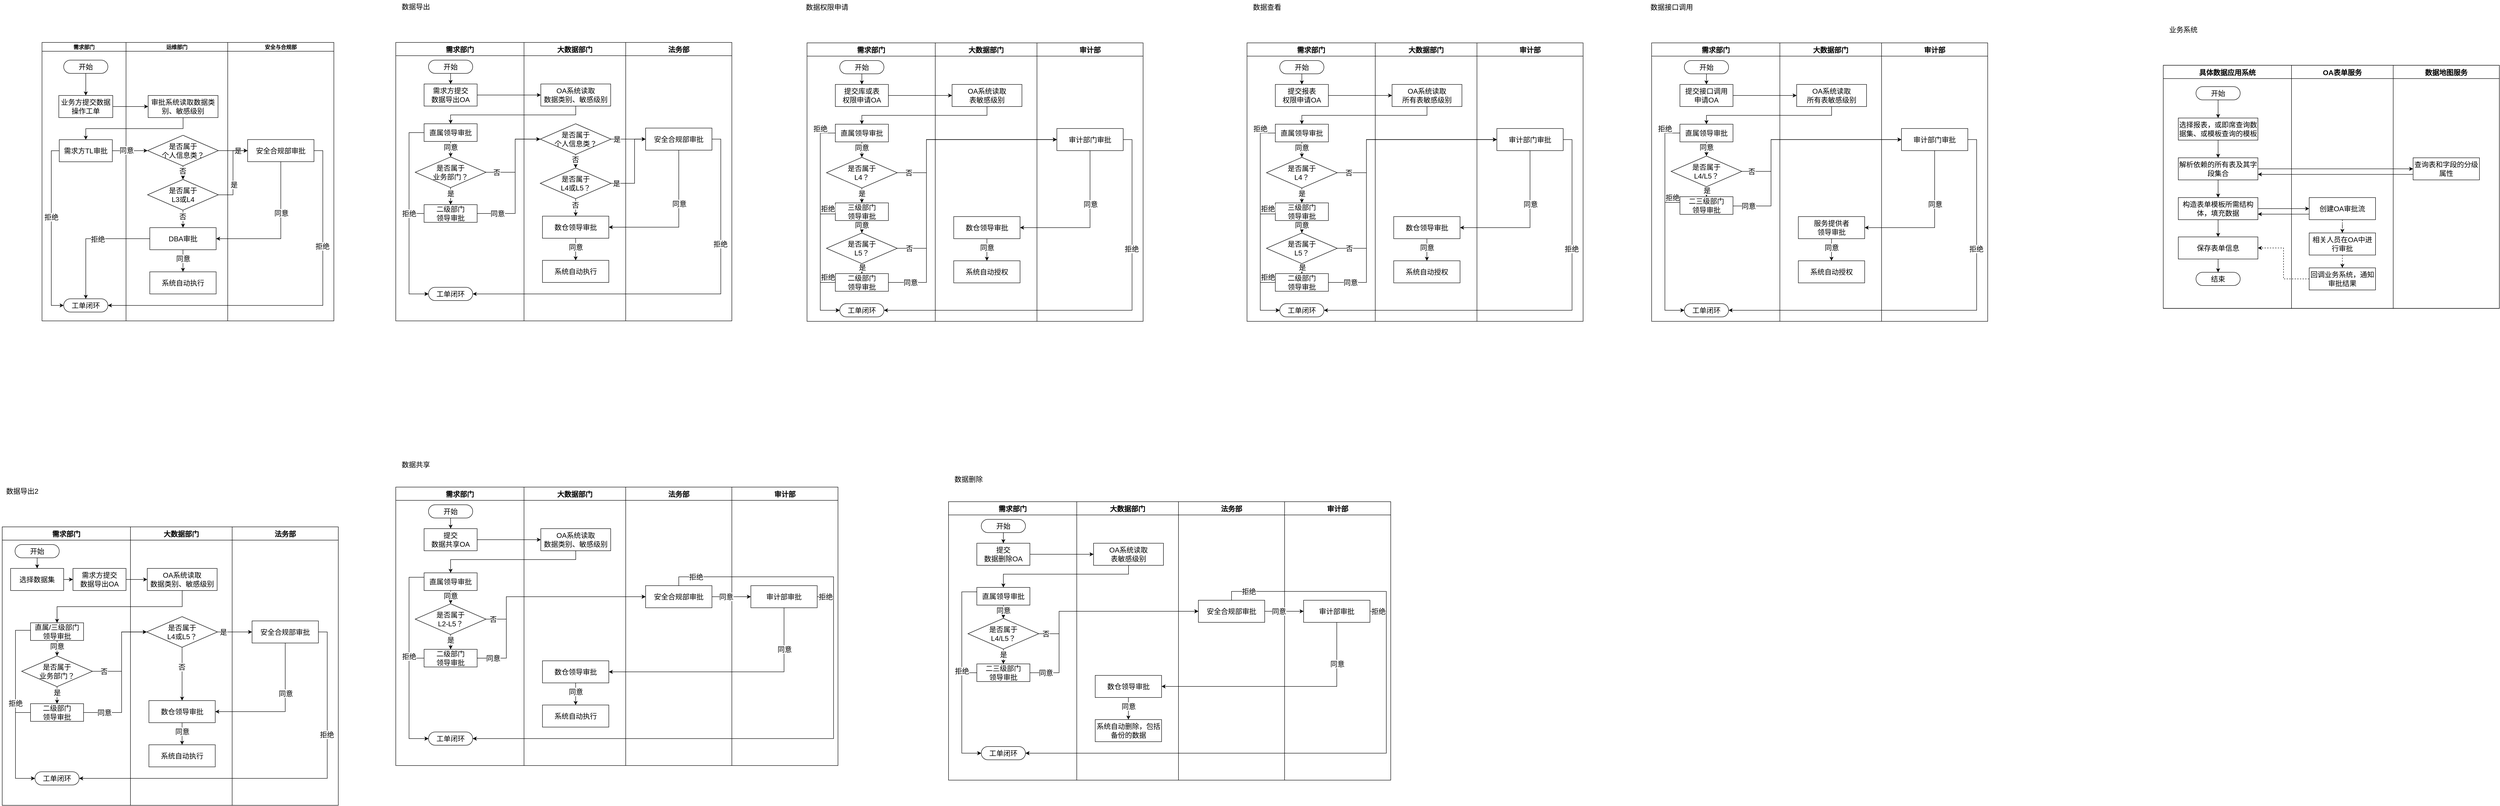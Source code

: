 <mxfile version="20.7.4" type="github">
  <diagram id="TG1AjXcc40jafs7zMtt8" name="第 1 页">
    <mxGraphModel dx="1500" dy="830" grid="1" gridSize="10" guides="1" tooltips="1" connect="1" arrows="1" fold="1" page="1" pageScale="1" pageWidth="827" pageHeight="1169" math="0" shadow="0">
      <root>
        <mxCell id="0" />
        <mxCell id="1" parent="0" />
        <mxCell id="PIT-gqg-Esm7uXlDMLW4-11" value="" style="swimlane;childLayout=stackLayout;resizeParent=1;resizeParentMax=0;startSize=0;horizontal=0;horizontalStack=1;" parent="1" vertex="1">
          <mxGeometry x="180" y="680" width="660" height="630" as="geometry" />
        </mxCell>
        <mxCell id="PIT-gqg-Esm7uXlDMLW4-12" value="需求部门" style="swimlane;startSize=20;" parent="PIT-gqg-Esm7uXlDMLW4-11" vertex="1">
          <mxGeometry width="190" height="630" as="geometry" />
        </mxCell>
        <mxCell id="PIT-gqg-Esm7uXlDMLW4-17" value="&lt;font style=&quot;font-size: 16px;&quot;&gt;业务方提交数据操作工单&lt;/font&gt;" style="rounded=0;whiteSpace=wrap;html=1;" parent="PIT-gqg-Esm7uXlDMLW4-12" vertex="1">
          <mxGeometry x="38" y="120" width="122" height="50" as="geometry" />
        </mxCell>
        <mxCell id="PIT-gqg-Esm7uXlDMLW4-28" style="edgeStyle=orthogonalEdgeStyle;rounded=0;orthogonalLoop=1;jettySize=auto;html=1;exitX=0.5;exitY=1;exitDx=0;exitDy=0;fontSize=16;" parent="PIT-gqg-Esm7uXlDMLW4-12" source="PIT-gqg-Esm7uXlDMLW4-19" target="PIT-gqg-Esm7uXlDMLW4-17" edge="1">
          <mxGeometry relative="1" as="geometry" />
        </mxCell>
        <mxCell id="PIT-gqg-Esm7uXlDMLW4-19" value="开始" style="rounded=1;whiteSpace=wrap;html=1;fontSize=16;arcSize=50;" parent="PIT-gqg-Esm7uXlDMLW4-12" vertex="1">
          <mxGeometry x="49" y="40" width="100" height="30" as="geometry" />
        </mxCell>
        <mxCell id="PIT-gqg-Esm7uXlDMLW4-31" style="edgeStyle=orthogonalEdgeStyle;rounded=0;orthogonalLoop=1;jettySize=auto;html=1;exitX=0;exitY=0.5;exitDx=0;exitDy=0;entryX=0;entryY=0.5;entryDx=0;entryDy=0;fontSize=16;" parent="PIT-gqg-Esm7uXlDMLW4-12" source="PIT-gqg-Esm7uXlDMLW4-21" target="PIT-gqg-Esm7uXlDMLW4-26" edge="1">
          <mxGeometry relative="1" as="geometry">
            <Array as="points">
              <mxPoint x="21" y="245" />
              <mxPoint x="21" y="595" />
            </Array>
          </mxGeometry>
        </mxCell>
        <mxCell id="PIT-gqg-Esm7uXlDMLW4-32" value="拒绝" style="edgeLabel;html=1;align=center;verticalAlign=middle;resizable=0;points=[];fontSize=16;" parent="PIT-gqg-Esm7uXlDMLW4-31" vertex="1" connectable="0">
          <mxGeometry x="-0.153" relative="1" as="geometry">
            <mxPoint as="offset" />
          </mxGeometry>
        </mxCell>
        <mxCell id="PIT-gqg-Esm7uXlDMLW4-21" value="&lt;font style=&quot;font-size: 16px;&quot;&gt;需求方TL审批&lt;/font&gt;" style="rounded=0;whiteSpace=wrap;html=1;" parent="PIT-gqg-Esm7uXlDMLW4-12" vertex="1">
          <mxGeometry x="39" y="220" width="120" height="50" as="geometry" />
        </mxCell>
        <mxCell id="PIT-gqg-Esm7uXlDMLW4-26" value="工单闭环" style="rounded=1;whiteSpace=wrap;html=1;fontSize=16;arcSize=50;" parent="PIT-gqg-Esm7uXlDMLW4-12" vertex="1">
          <mxGeometry x="49" y="580" width="100" height="30" as="geometry" />
        </mxCell>
        <mxCell id="PIT-gqg-Esm7uXlDMLW4-13" value="运维部门" style="swimlane;startSize=20;" parent="PIT-gqg-Esm7uXlDMLW4-11" vertex="1">
          <mxGeometry x="190" width="230" height="630" as="geometry" />
        </mxCell>
        <mxCell id="PIT-gqg-Esm7uXlDMLW4-20" value="&lt;font style=&quot;font-size: 16px;&quot;&gt;审批系统读取数据类别、敏感级别&lt;/font&gt;" style="rounded=0;whiteSpace=wrap;html=1;" parent="PIT-gqg-Esm7uXlDMLW4-13" vertex="1">
          <mxGeometry x="50" y="120" width="158" height="50" as="geometry" />
        </mxCell>
        <object label="" id="PIT-gqg-Esm7uXlDMLW4-39">
          <mxCell style="edgeStyle=orthogonalEdgeStyle;rounded=0;orthogonalLoop=1;jettySize=auto;html=1;exitX=0.5;exitY=1;exitDx=0;exitDy=0;entryX=0.5;entryY=0;entryDx=0;entryDy=0;fontSize=16;" parent="PIT-gqg-Esm7uXlDMLW4-13" source="PIT-gqg-Esm7uXlDMLW4-22" target="PIT-gqg-Esm7uXlDMLW4-24" edge="1">
            <mxGeometry relative="1" as="geometry" />
          </mxCell>
        </object>
        <mxCell id="PIT-gqg-Esm7uXlDMLW4-40" value="否" style="edgeLabel;html=1;align=center;verticalAlign=middle;resizable=0;points=[];fontSize=16;" parent="PIT-gqg-Esm7uXlDMLW4-39" vertex="1" connectable="0">
          <mxGeometry x="-0.264" y="-1" relative="1" as="geometry">
            <mxPoint as="offset" />
          </mxGeometry>
        </mxCell>
        <mxCell id="PIT-gqg-Esm7uXlDMLW4-22" value="是否属于&lt;br&gt;个人信息类？" style="rhombus;whiteSpace=wrap;html=1;rounded=0;fontSize=16;" parent="PIT-gqg-Esm7uXlDMLW4-13" vertex="1">
          <mxGeometry x="48.75" y="210" width="160" height="69.5" as="geometry" />
        </mxCell>
        <mxCell id="PIT-gqg-Esm7uXlDMLW4-44" style="edgeStyle=orthogonalEdgeStyle;rounded=0;orthogonalLoop=1;jettySize=auto;html=1;exitX=0.5;exitY=1;exitDx=0;exitDy=0;fontSize=16;" parent="PIT-gqg-Esm7uXlDMLW4-13" source="PIT-gqg-Esm7uXlDMLW4-24" target="PIT-gqg-Esm7uXlDMLW4-25" edge="1">
          <mxGeometry relative="1" as="geometry" />
        </mxCell>
        <mxCell id="PIT-gqg-Esm7uXlDMLW4-45" value="否" style="edgeLabel;html=1;align=center;verticalAlign=middle;resizable=0;points=[];fontSize=16;" parent="PIT-gqg-Esm7uXlDMLW4-44" vertex="1" connectable="0">
          <mxGeometry x="-0.287" y="-1" relative="1" as="geometry">
            <mxPoint as="offset" />
          </mxGeometry>
        </mxCell>
        <mxCell id="PIT-gqg-Esm7uXlDMLW4-24" value="是否属于&lt;br&gt;L3或L4" style="rhombus;whiteSpace=wrap;html=1;rounded=0;fontSize=16;" parent="PIT-gqg-Esm7uXlDMLW4-13" vertex="1">
          <mxGeometry x="48.75" y="310" width="160" height="69.5" as="geometry" />
        </mxCell>
        <mxCell id="PIT-gqg-Esm7uXlDMLW4-46" style="edgeStyle=orthogonalEdgeStyle;rounded=0;orthogonalLoop=1;jettySize=auto;html=1;exitX=0.5;exitY=1;exitDx=0;exitDy=0;entryX=0.5;entryY=0;entryDx=0;entryDy=0;fontSize=16;" parent="PIT-gqg-Esm7uXlDMLW4-13" source="PIT-gqg-Esm7uXlDMLW4-25" target="PIT-gqg-Esm7uXlDMLW4-27" edge="1">
          <mxGeometry relative="1" as="geometry" />
        </mxCell>
        <mxCell id="PIT-gqg-Esm7uXlDMLW4-47" value="同意" style="edgeLabel;html=1;align=center;verticalAlign=middle;resizable=0;points=[];fontSize=16;" parent="PIT-gqg-Esm7uXlDMLW4-46" vertex="1" connectable="0">
          <mxGeometry x="-0.206" relative="1" as="geometry">
            <mxPoint as="offset" />
          </mxGeometry>
        </mxCell>
        <mxCell id="PIT-gqg-Esm7uXlDMLW4-25" value="&lt;span style=&quot;font-size: 16px;&quot;&gt;DBA审批&lt;/span&gt;" style="rounded=0;whiteSpace=wrap;html=1;" parent="PIT-gqg-Esm7uXlDMLW4-13" vertex="1">
          <mxGeometry x="53.75" y="419" width="150" height="50" as="geometry" />
        </mxCell>
        <mxCell id="PIT-gqg-Esm7uXlDMLW4-27" value="&lt;span style=&quot;font-size: 16px;&quot;&gt;系统自动执行&lt;/span&gt;" style="rounded=0;whiteSpace=wrap;html=1;" parent="PIT-gqg-Esm7uXlDMLW4-13" vertex="1">
          <mxGeometry x="53.75" y="519" width="150" height="50" as="geometry" />
        </mxCell>
        <mxCell id="PIT-gqg-Esm7uXlDMLW4-14" value="安全与合规部" style="swimlane;startSize=20;" parent="PIT-gqg-Esm7uXlDMLW4-11" vertex="1">
          <mxGeometry x="420" width="240" height="630" as="geometry" />
        </mxCell>
        <mxCell id="PIT-gqg-Esm7uXlDMLW4-23" value="&lt;span style=&quot;font-size: 16px;&quot;&gt;安全合规部审批&lt;/span&gt;" style="rounded=0;whiteSpace=wrap;html=1;" parent="PIT-gqg-Esm7uXlDMLW4-14" vertex="1">
          <mxGeometry x="45" y="219.75" width="150" height="50" as="geometry" />
        </mxCell>
        <mxCell id="PIT-gqg-Esm7uXlDMLW4-29" style="edgeStyle=orthogonalEdgeStyle;rounded=0;orthogonalLoop=1;jettySize=auto;html=1;exitX=1;exitY=0.5;exitDx=0;exitDy=0;entryX=0;entryY=0.5;entryDx=0;entryDy=0;fontSize=16;" parent="PIT-gqg-Esm7uXlDMLW4-11" source="PIT-gqg-Esm7uXlDMLW4-17" target="PIT-gqg-Esm7uXlDMLW4-20" edge="1">
          <mxGeometry relative="1" as="geometry" />
        </mxCell>
        <mxCell id="PIT-gqg-Esm7uXlDMLW4-30" style="edgeStyle=orthogonalEdgeStyle;rounded=0;orthogonalLoop=1;jettySize=auto;html=1;exitX=0.5;exitY=1;exitDx=0;exitDy=0;entryX=0.5;entryY=0;entryDx=0;entryDy=0;fontSize=16;" parent="PIT-gqg-Esm7uXlDMLW4-11" source="PIT-gqg-Esm7uXlDMLW4-20" target="PIT-gqg-Esm7uXlDMLW4-21" edge="1">
          <mxGeometry relative="1" as="geometry" />
        </mxCell>
        <mxCell id="PIT-gqg-Esm7uXlDMLW4-33" style="edgeStyle=orthogonalEdgeStyle;rounded=0;orthogonalLoop=1;jettySize=auto;html=1;exitX=1;exitY=0.5;exitDx=0;exitDy=0;entryX=0;entryY=0.5;entryDx=0;entryDy=0;fontSize=16;" parent="PIT-gqg-Esm7uXlDMLW4-11" source="PIT-gqg-Esm7uXlDMLW4-21" target="PIT-gqg-Esm7uXlDMLW4-22" edge="1">
          <mxGeometry relative="1" as="geometry" />
        </mxCell>
        <mxCell id="PIT-gqg-Esm7uXlDMLW4-34" value="同意" style="edgeLabel;html=1;align=center;verticalAlign=middle;resizable=0;points=[];fontSize=16;" parent="PIT-gqg-Esm7uXlDMLW4-33" vertex="1" connectable="0">
          <mxGeometry x="-0.215" y="1" relative="1" as="geometry">
            <mxPoint as="offset" />
          </mxGeometry>
        </mxCell>
        <mxCell id="PIT-gqg-Esm7uXlDMLW4-35" style="edgeStyle=orthogonalEdgeStyle;rounded=0;orthogonalLoop=1;jettySize=auto;html=1;exitX=1;exitY=0.5;exitDx=0;exitDy=0;entryX=0;entryY=0.5;entryDx=0;entryDy=0;fontSize=16;" parent="PIT-gqg-Esm7uXlDMLW4-11" source="PIT-gqg-Esm7uXlDMLW4-22" target="PIT-gqg-Esm7uXlDMLW4-23" edge="1">
          <mxGeometry relative="1" as="geometry" />
        </mxCell>
        <mxCell id="PIT-gqg-Esm7uXlDMLW4-36" value="是" style="edgeLabel;html=1;align=center;verticalAlign=middle;resizable=0;points=[];fontSize=16;" parent="PIT-gqg-Esm7uXlDMLW4-35" vertex="1" connectable="0">
          <mxGeometry x="0.309" relative="1" as="geometry">
            <mxPoint as="offset" />
          </mxGeometry>
        </mxCell>
        <mxCell id="PIT-gqg-Esm7uXlDMLW4-37" style="edgeStyle=orthogonalEdgeStyle;rounded=0;orthogonalLoop=1;jettySize=auto;html=1;exitX=1;exitY=0.5;exitDx=0;exitDy=0;entryX=1;entryY=0.5;entryDx=0;entryDy=0;fontSize=16;" parent="PIT-gqg-Esm7uXlDMLW4-11" source="PIT-gqg-Esm7uXlDMLW4-23" target="PIT-gqg-Esm7uXlDMLW4-26" edge="1">
          <mxGeometry relative="1" as="geometry" />
        </mxCell>
        <mxCell id="PIT-gqg-Esm7uXlDMLW4-38" value="拒绝" style="edgeLabel;html=1;align=center;verticalAlign=middle;resizable=0;points=[];fontSize=16;" parent="PIT-gqg-Esm7uXlDMLW4-37" vertex="1" connectable="0">
          <mxGeometry x="-0.449" y="-1" relative="1" as="geometry">
            <mxPoint as="offset" />
          </mxGeometry>
        </mxCell>
        <mxCell id="PIT-gqg-Esm7uXlDMLW4-41" style="edgeStyle=orthogonalEdgeStyle;rounded=0;orthogonalLoop=1;jettySize=auto;html=1;exitX=1;exitY=0.5;exitDx=0;exitDy=0;entryX=0;entryY=0.5;entryDx=0;entryDy=0;fontSize=16;" parent="PIT-gqg-Esm7uXlDMLW4-11" source="PIT-gqg-Esm7uXlDMLW4-24" target="PIT-gqg-Esm7uXlDMLW4-23" edge="1">
          <mxGeometry relative="1" as="geometry" />
        </mxCell>
        <mxCell id="PIT-gqg-Esm7uXlDMLW4-42" value="是" style="edgeLabel;html=1;align=center;verticalAlign=middle;resizable=0;points=[];fontSize=16;" parent="PIT-gqg-Esm7uXlDMLW4-41" vertex="1" connectable="0">
          <mxGeometry x="-0.328" y="-2" relative="1" as="geometry">
            <mxPoint as="offset" />
          </mxGeometry>
        </mxCell>
        <mxCell id="PIT-gqg-Esm7uXlDMLW4-48" style="edgeStyle=orthogonalEdgeStyle;rounded=0;orthogonalLoop=1;jettySize=auto;html=1;exitX=0.5;exitY=1;exitDx=0;exitDy=0;entryX=1;entryY=0.5;entryDx=0;entryDy=0;fontSize=16;" parent="PIT-gqg-Esm7uXlDMLW4-11" source="PIT-gqg-Esm7uXlDMLW4-23" target="PIT-gqg-Esm7uXlDMLW4-25" edge="1">
          <mxGeometry relative="1" as="geometry" />
        </mxCell>
        <mxCell id="PIT-gqg-Esm7uXlDMLW4-49" value="同意" style="edgeLabel;html=1;align=center;verticalAlign=middle;resizable=0;points=[];fontSize=16;" parent="PIT-gqg-Esm7uXlDMLW4-48" vertex="1" connectable="0">
          <mxGeometry x="-0.275" y="1" relative="1" as="geometry">
            <mxPoint as="offset" />
          </mxGeometry>
        </mxCell>
        <mxCell id="PIT-gqg-Esm7uXlDMLW4-50" style="edgeStyle=orthogonalEdgeStyle;rounded=0;orthogonalLoop=1;jettySize=auto;html=1;exitX=0;exitY=0.5;exitDx=0;exitDy=0;entryX=0.5;entryY=0;entryDx=0;entryDy=0;fontSize=16;" parent="PIT-gqg-Esm7uXlDMLW4-11" source="PIT-gqg-Esm7uXlDMLW4-25" target="PIT-gqg-Esm7uXlDMLW4-26" edge="1">
          <mxGeometry relative="1" as="geometry" />
        </mxCell>
        <mxCell id="PIT-gqg-Esm7uXlDMLW4-51" value="拒绝" style="edgeLabel;html=1;align=center;verticalAlign=middle;resizable=0;points=[];fontSize=16;" parent="PIT-gqg-Esm7uXlDMLW4-50" vertex="1" connectable="0">
          <mxGeometry x="-0.161" y="1" relative="1" as="geometry">
            <mxPoint as="offset" />
          </mxGeometry>
        </mxCell>
        <mxCell id="PIT-gqg-Esm7uXlDMLW4-63" value="" style="swimlane;childLayout=stackLayout;resizeParent=1;resizeParentMax=0;startSize=0;horizontal=0;horizontalStack=1;" parent="1" vertex="1">
          <mxGeometry x="980" y="680" width="760" height="630" as="geometry" />
        </mxCell>
        <mxCell id="PIT-gqg-Esm7uXlDMLW4-64" value="需求部门" style="swimlane;startSize=30;fontSize=16;" parent="PIT-gqg-Esm7uXlDMLW4-63" vertex="1">
          <mxGeometry width="290" height="630" as="geometry" />
        </mxCell>
        <mxCell id="PIT-gqg-Esm7uXlDMLW4-65" value="&lt;font style=&quot;font-size: 16px;&quot;&gt;需求方提交&lt;br&gt;数据导出OA&lt;/font&gt;" style="rounded=0;whiteSpace=wrap;html=1;" parent="PIT-gqg-Esm7uXlDMLW4-64" vertex="1">
          <mxGeometry x="64" y="94" width="120" height="50" as="geometry" />
        </mxCell>
        <mxCell id="PIT-gqg-Esm7uXlDMLW4-66" style="edgeStyle=orthogonalEdgeStyle;rounded=0;orthogonalLoop=1;jettySize=auto;html=1;exitX=0.5;exitY=1;exitDx=0;exitDy=0;fontSize=16;" parent="PIT-gqg-Esm7uXlDMLW4-64" source="PIT-gqg-Esm7uXlDMLW4-67" target="PIT-gqg-Esm7uXlDMLW4-65" edge="1">
          <mxGeometry relative="1" as="geometry" />
        </mxCell>
        <mxCell id="PIT-gqg-Esm7uXlDMLW4-67" value="开始" style="rounded=1;whiteSpace=wrap;html=1;fontSize=16;arcSize=50;" parent="PIT-gqg-Esm7uXlDMLW4-64" vertex="1">
          <mxGeometry x="74" y="40" width="100" height="30" as="geometry" />
        </mxCell>
        <mxCell id="PIT-gqg-Esm7uXlDMLW4-71" value="工单闭环" style="rounded=1;whiteSpace=wrap;html=1;fontSize=16;arcSize=50;" parent="PIT-gqg-Esm7uXlDMLW4-64" vertex="1">
          <mxGeometry x="74" y="554" width="100" height="30" as="geometry" />
        </mxCell>
        <mxCell id="PIT-gqg-Esm7uXlDMLW4-103" style="edgeStyle=orthogonalEdgeStyle;rounded=0;orthogonalLoop=1;jettySize=auto;html=1;exitX=0.5;exitY=1;exitDx=0;exitDy=0;entryX=0.5;entryY=0;entryDx=0;entryDy=0;fontSize=16;" parent="PIT-gqg-Esm7uXlDMLW4-64" source="PIT-gqg-Esm7uXlDMLW4-100" target="PIT-gqg-Esm7uXlDMLW4-101" edge="1">
          <mxGeometry relative="1" as="geometry">
            <mxPoint x="124" y="386" as="targetPoint" />
          </mxGeometry>
        </mxCell>
        <mxCell id="PIT-gqg-Esm7uXlDMLW4-104" value="是" style="edgeLabel;html=1;align=center;verticalAlign=middle;resizable=0;points=[];fontSize=16;" parent="PIT-gqg-Esm7uXlDMLW4-103" vertex="1" connectable="0">
          <mxGeometry x="-0.293" relative="1" as="geometry">
            <mxPoint as="offset" />
          </mxGeometry>
        </mxCell>
        <mxCell id="PIT-gqg-Esm7uXlDMLW4-100" value="是否属于&lt;br&gt;业务部门？" style="rhombus;whiteSpace=wrap;html=1;rounded=0;fontSize=16;" parent="PIT-gqg-Esm7uXlDMLW4-64" vertex="1">
          <mxGeometry x="44" y="259" width="160" height="69.5" as="geometry" />
        </mxCell>
        <mxCell id="PIT-gqg-Esm7uXlDMLW4-128" style="edgeStyle=orthogonalEdgeStyle;rounded=0;orthogonalLoop=1;jettySize=auto;html=1;exitX=0;exitY=0.5;exitDx=0;exitDy=0;entryX=0;entryY=0.5;entryDx=0;entryDy=0;fontSize=16;" parent="PIT-gqg-Esm7uXlDMLW4-64" source="PIT-gqg-Esm7uXlDMLW4-101" target="PIT-gqg-Esm7uXlDMLW4-71" edge="1">
          <mxGeometry relative="1" as="geometry">
            <Array as="points">
              <mxPoint x="30" y="387" />
              <mxPoint x="30" y="569" />
            </Array>
          </mxGeometry>
        </mxCell>
        <mxCell id="PIT-gqg-Esm7uXlDMLW4-101" value="&lt;font style=&quot;font-size: 16px;&quot;&gt;二级部门&lt;br&gt;领导审批&lt;/font&gt;" style="rounded=0;whiteSpace=wrap;html=1;" parent="PIT-gqg-Esm7uXlDMLW4-64" vertex="1">
          <mxGeometry x="64" y="367" width="120" height="40" as="geometry" />
        </mxCell>
        <mxCell id="PIT-gqg-Esm7uXlDMLW4-124" style="edgeStyle=orthogonalEdgeStyle;rounded=0;orthogonalLoop=1;jettySize=auto;html=1;exitX=0.5;exitY=1;exitDx=0;exitDy=0;entryX=0.5;entryY=0;entryDx=0;entryDy=0;fontSize=16;" parent="PIT-gqg-Esm7uXlDMLW4-64" source="PIT-gqg-Esm7uXlDMLW4-106" target="PIT-gqg-Esm7uXlDMLW4-100" edge="1">
          <mxGeometry relative="1" as="geometry" />
        </mxCell>
        <mxCell id="PIT-gqg-Esm7uXlDMLW4-127" value="同意" style="edgeLabel;html=1;align=center;verticalAlign=middle;resizable=0;points=[];fontSize=16;" parent="PIT-gqg-Esm7uXlDMLW4-124" vertex="1" connectable="0">
          <mxGeometry x="-0.275" relative="1" as="geometry">
            <mxPoint as="offset" />
          </mxGeometry>
        </mxCell>
        <mxCell id="PIT-gqg-Esm7uXlDMLW4-125" style="edgeStyle=orthogonalEdgeStyle;rounded=0;orthogonalLoop=1;jettySize=auto;html=1;exitX=0;exitY=0.5;exitDx=0;exitDy=0;entryX=0;entryY=0.5;entryDx=0;entryDy=0;fontSize=16;" parent="PIT-gqg-Esm7uXlDMLW4-64" source="PIT-gqg-Esm7uXlDMLW4-106" target="PIT-gqg-Esm7uXlDMLW4-71" edge="1">
          <mxGeometry relative="1" as="geometry">
            <Array as="points">
              <mxPoint x="30" y="204" />
              <mxPoint x="30" y="569" />
            </Array>
          </mxGeometry>
        </mxCell>
        <mxCell id="PIT-gqg-Esm7uXlDMLW4-126" value="拒绝" style="edgeLabel;html=1;align=center;verticalAlign=middle;resizable=0;points=[];fontSize=16;" parent="PIT-gqg-Esm7uXlDMLW4-125" vertex="1" connectable="0">
          <mxGeometry x="0.16" relative="1" as="geometry">
            <mxPoint y="-40" as="offset" />
          </mxGeometry>
        </mxCell>
        <mxCell id="PIT-gqg-Esm7uXlDMLW4-106" value="&lt;font style=&quot;font-size: 16px;&quot;&gt;直属领导审批&lt;/font&gt;" style="rounded=0;whiteSpace=wrap;html=1;" parent="PIT-gqg-Esm7uXlDMLW4-64" vertex="1">
          <mxGeometry x="64" y="184" width="120" height="40" as="geometry" />
        </mxCell>
        <mxCell id="PIT-gqg-Esm7uXlDMLW4-72" value="大数据部门" style="swimlane;startSize=30;fontSize=16;" parent="PIT-gqg-Esm7uXlDMLW4-63" vertex="1">
          <mxGeometry x="290" width="230" height="630" as="geometry" />
        </mxCell>
        <mxCell id="PIT-gqg-Esm7uXlDMLW4-73" value="&lt;font style=&quot;font-size: 16px;&quot;&gt;OA系统读取&lt;br&gt;数据类别、敏感级别&lt;/font&gt;" style="rounded=0;whiteSpace=wrap;html=1;" parent="PIT-gqg-Esm7uXlDMLW4-72" vertex="1">
          <mxGeometry x="38" y="94" width="158" height="50" as="geometry" />
        </mxCell>
        <object label="" id="PIT-gqg-Esm7uXlDMLW4-74">
          <mxCell style="edgeStyle=orthogonalEdgeStyle;rounded=0;orthogonalLoop=1;jettySize=auto;html=1;exitX=0.5;exitY=1;exitDx=0;exitDy=0;entryX=0.5;entryY=0;entryDx=0;entryDy=0;fontSize=16;" parent="PIT-gqg-Esm7uXlDMLW4-72" source="PIT-gqg-Esm7uXlDMLW4-76" target="PIT-gqg-Esm7uXlDMLW4-79" edge="1">
            <mxGeometry relative="1" as="geometry" />
          </mxCell>
        </object>
        <mxCell id="PIT-gqg-Esm7uXlDMLW4-75" value="否" style="edgeLabel;html=1;align=center;verticalAlign=middle;resizable=0;points=[];fontSize=16;" parent="PIT-gqg-Esm7uXlDMLW4-74" vertex="1" connectable="0">
          <mxGeometry x="-0.264" y="-1" relative="1" as="geometry">
            <mxPoint as="offset" />
          </mxGeometry>
        </mxCell>
        <mxCell id="PIT-gqg-Esm7uXlDMLW4-76" value="是否属于&lt;br&gt;个人信息类？" style="rhombus;whiteSpace=wrap;html=1;rounded=0;fontSize=16;" parent="PIT-gqg-Esm7uXlDMLW4-72" vertex="1">
          <mxGeometry x="36.75" y="184" width="160" height="69.5" as="geometry" />
        </mxCell>
        <mxCell id="PIT-gqg-Esm7uXlDMLW4-77" style="edgeStyle=orthogonalEdgeStyle;rounded=0;orthogonalLoop=1;jettySize=auto;html=1;exitX=0.5;exitY=1;exitDx=0;exitDy=0;fontSize=16;" parent="PIT-gqg-Esm7uXlDMLW4-72" source="PIT-gqg-Esm7uXlDMLW4-79" target="PIT-gqg-Esm7uXlDMLW4-82" edge="1">
          <mxGeometry relative="1" as="geometry" />
        </mxCell>
        <mxCell id="PIT-gqg-Esm7uXlDMLW4-78" value="否" style="edgeLabel;html=1;align=center;verticalAlign=middle;resizable=0;points=[];fontSize=16;" parent="PIT-gqg-Esm7uXlDMLW4-77" vertex="1" connectable="0">
          <mxGeometry x="-0.287" y="-1" relative="1" as="geometry">
            <mxPoint as="offset" />
          </mxGeometry>
        </mxCell>
        <mxCell id="PIT-gqg-Esm7uXlDMLW4-79" value="是否属于&lt;br&gt;L4或L5？" style="rhombus;whiteSpace=wrap;html=1;rounded=0;fontSize=16;" parent="PIT-gqg-Esm7uXlDMLW4-72" vertex="1">
          <mxGeometry x="36.75" y="284" width="160" height="69.5" as="geometry" />
        </mxCell>
        <mxCell id="PIT-gqg-Esm7uXlDMLW4-80" style="edgeStyle=orthogonalEdgeStyle;rounded=0;orthogonalLoop=1;jettySize=auto;html=1;exitX=0.5;exitY=1;exitDx=0;exitDy=0;entryX=0.5;entryY=0;entryDx=0;entryDy=0;fontSize=16;" parent="PIT-gqg-Esm7uXlDMLW4-72" source="PIT-gqg-Esm7uXlDMLW4-82" target="PIT-gqg-Esm7uXlDMLW4-83" edge="1">
          <mxGeometry relative="1" as="geometry" />
        </mxCell>
        <mxCell id="PIT-gqg-Esm7uXlDMLW4-81" value="同意" style="edgeLabel;html=1;align=center;verticalAlign=middle;resizable=0;points=[];fontSize=16;" parent="PIT-gqg-Esm7uXlDMLW4-80" vertex="1" connectable="0">
          <mxGeometry x="-0.206" relative="1" as="geometry">
            <mxPoint as="offset" />
          </mxGeometry>
        </mxCell>
        <mxCell id="PIT-gqg-Esm7uXlDMLW4-82" value="&lt;span style=&quot;font-size: 16px;&quot;&gt;数仓领导审批&lt;/span&gt;" style="rounded=0;whiteSpace=wrap;html=1;" parent="PIT-gqg-Esm7uXlDMLW4-72" vertex="1">
          <mxGeometry x="41.75" y="393" width="150" height="50" as="geometry" />
        </mxCell>
        <mxCell id="PIT-gqg-Esm7uXlDMLW4-83" value="&lt;span style=&quot;font-size: 16px;&quot;&gt;系统自动执行&lt;/span&gt;" style="rounded=0;whiteSpace=wrap;html=1;" parent="PIT-gqg-Esm7uXlDMLW4-72" vertex="1">
          <mxGeometry x="41.75" y="493" width="150" height="50" as="geometry" />
        </mxCell>
        <mxCell id="PIT-gqg-Esm7uXlDMLW4-84" value="法务部" style="swimlane;startSize=30;fontSize=16;" parent="PIT-gqg-Esm7uXlDMLW4-63" vertex="1">
          <mxGeometry x="520" width="240" height="630" as="geometry" />
        </mxCell>
        <mxCell id="PIT-gqg-Esm7uXlDMLW4-85" value="&lt;span style=&quot;font-size: 16px;&quot;&gt;安全合规部审批&lt;/span&gt;" style="rounded=0;whiteSpace=wrap;html=1;" parent="PIT-gqg-Esm7uXlDMLW4-84" vertex="1">
          <mxGeometry x="45" y="193.75" width="150" height="50" as="geometry" />
        </mxCell>
        <mxCell id="PIT-gqg-Esm7uXlDMLW4-86" style="edgeStyle=orthogonalEdgeStyle;rounded=0;orthogonalLoop=1;jettySize=auto;html=1;exitX=1;exitY=0.5;exitDx=0;exitDy=0;entryX=0;entryY=0.5;entryDx=0;entryDy=0;fontSize=16;" parent="PIT-gqg-Esm7uXlDMLW4-63" source="PIT-gqg-Esm7uXlDMLW4-65" target="PIT-gqg-Esm7uXlDMLW4-73" edge="1">
          <mxGeometry relative="1" as="geometry" />
        </mxCell>
        <mxCell id="PIT-gqg-Esm7uXlDMLW4-90" style="edgeStyle=orthogonalEdgeStyle;rounded=0;orthogonalLoop=1;jettySize=auto;html=1;exitX=1;exitY=0.5;exitDx=0;exitDy=0;entryX=0;entryY=0.5;entryDx=0;entryDy=0;fontSize=16;" parent="PIT-gqg-Esm7uXlDMLW4-63" source="PIT-gqg-Esm7uXlDMLW4-76" target="PIT-gqg-Esm7uXlDMLW4-85" edge="1">
          <mxGeometry relative="1" as="geometry" />
        </mxCell>
        <mxCell id="PIT-gqg-Esm7uXlDMLW4-91" value="是" style="edgeLabel;html=1;align=center;verticalAlign=middle;resizable=0;points=[];fontSize=16;" parent="PIT-gqg-Esm7uXlDMLW4-90" vertex="1" connectable="0">
          <mxGeometry x="0.309" relative="1" as="geometry">
            <mxPoint x="-38" as="offset" />
          </mxGeometry>
        </mxCell>
        <mxCell id="PIT-gqg-Esm7uXlDMLW4-92" style="edgeStyle=orthogonalEdgeStyle;rounded=0;orthogonalLoop=1;jettySize=auto;html=1;exitX=1;exitY=0.5;exitDx=0;exitDy=0;entryX=1;entryY=0.5;entryDx=0;entryDy=0;fontSize=16;" parent="PIT-gqg-Esm7uXlDMLW4-63" source="PIT-gqg-Esm7uXlDMLW4-85" target="PIT-gqg-Esm7uXlDMLW4-71" edge="1">
          <mxGeometry relative="1" as="geometry" />
        </mxCell>
        <mxCell id="PIT-gqg-Esm7uXlDMLW4-93" value="拒绝" style="edgeLabel;html=1;align=center;verticalAlign=middle;resizable=0;points=[];fontSize=16;" parent="PIT-gqg-Esm7uXlDMLW4-92" vertex="1" connectable="0">
          <mxGeometry x="-0.449" y="-1" relative="1" as="geometry">
            <mxPoint as="offset" />
          </mxGeometry>
        </mxCell>
        <mxCell id="PIT-gqg-Esm7uXlDMLW4-94" style="edgeStyle=orthogonalEdgeStyle;rounded=0;orthogonalLoop=1;jettySize=auto;html=1;exitX=1;exitY=0.5;exitDx=0;exitDy=0;entryX=0;entryY=0.5;entryDx=0;entryDy=0;fontSize=16;" parent="PIT-gqg-Esm7uXlDMLW4-63" source="PIT-gqg-Esm7uXlDMLW4-79" target="PIT-gqg-Esm7uXlDMLW4-85" edge="1">
          <mxGeometry relative="1" as="geometry">
            <Array as="points">
              <mxPoint x="540" y="319" />
              <mxPoint x="540" y="219" />
            </Array>
          </mxGeometry>
        </mxCell>
        <mxCell id="PIT-gqg-Esm7uXlDMLW4-134" value="是" style="edgeLabel;html=1;align=center;verticalAlign=middle;resizable=0;points=[];fontSize=16;" parent="PIT-gqg-Esm7uXlDMLW4-94" vertex="1" connectable="0">
          <mxGeometry x="-0.866" relative="1" as="geometry">
            <mxPoint as="offset" />
          </mxGeometry>
        </mxCell>
        <mxCell id="PIT-gqg-Esm7uXlDMLW4-96" style="edgeStyle=orthogonalEdgeStyle;rounded=0;orthogonalLoop=1;jettySize=auto;html=1;exitX=0.5;exitY=1;exitDx=0;exitDy=0;entryX=1;entryY=0.5;entryDx=0;entryDy=0;fontSize=16;" parent="PIT-gqg-Esm7uXlDMLW4-63" source="PIT-gqg-Esm7uXlDMLW4-85" target="PIT-gqg-Esm7uXlDMLW4-82" edge="1">
          <mxGeometry relative="1" as="geometry" />
        </mxCell>
        <mxCell id="PIT-gqg-Esm7uXlDMLW4-97" value="同意" style="edgeLabel;html=1;align=center;verticalAlign=middle;resizable=0;points=[];fontSize=16;" parent="PIT-gqg-Esm7uXlDMLW4-96" vertex="1" connectable="0">
          <mxGeometry x="-0.275" y="1" relative="1" as="geometry">
            <mxPoint as="offset" />
          </mxGeometry>
        </mxCell>
        <mxCell id="PIT-gqg-Esm7uXlDMLW4-123" style="edgeStyle=orthogonalEdgeStyle;rounded=0;orthogonalLoop=1;jettySize=auto;html=1;exitX=0.5;exitY=1;exitDx=0;exitDy=0;entryX=0.5;entryY=0;entryDx=0;entryDy=0;fontSize=16;" parent="PIT-gqg-Esm7uXlDMLW4-63" source="PIT-gqg-Esm7uXlDMLW4-73" target="PIT-gqg-Esm7uXlDMLW4-106" edge="1">
          <mxGeometry relative="1" as="geometry" />
        </mxCell>
        <mxCell id="PIT-gqg-Esm7uXlDMLW4-129" style="edgeStyle=orthogonalEdgeStyle;rounded=0;orthogonalLoop=1;jettySize=auto;html=1;exitX=1;exitY=0.5;exitDx=0;exitDy=0;entryX=0;entryY=0.5;entryDx=0;entryDy=0;fontSize=16;" parent="PIT-gqg-Esm7uXlDMLW4-63" source="PIT-gqg-Esm7uXlDMLW4-100" target="PIT-gqg-Esm7uXlDMLW4-76" edge="1">
          <mxGeometry relative="1" as="geometry">
            <Array as="points">
              <mxPoint x="270" y="294" />
              <mxPoint x="270" y="219" />
            </Array>
          </mxGeometry>
        </mxCell>
        <mxCell id="PIT-gqg-Esm7uXlDMLW4-131" value="否" style="edgeLabel;html=1;align=center;verticalAlign=middle;resizable=0;points=[];fontSize=16;" parent="PIT-gqg-Esm7uXlDMLW4-129" vertex="1" connectable="0">
          <mxGeometry x="-0.758" relative="1" as="geometry">
            <mxPoint as="offset" />
          </mxGeometry>
        </mxCell>
        <mxCell id="PIT-gqg-Esm7uXlDMLW4-130" style="edgeStyle=orthogonalEdgeStyle;rounded=0;orthogonalLoop=1;jettySize=auto;html=1;exitX=1;exitY=0.5;exitDx=0;exitDy=0;entryX=0;entryY=0.5;entryDx=0;entryDy=0;fontSize=16;" parent="PIT-gqg-Esm7uXlDMLW4-63" source="PIT-gqg-Esm7uXlDMLW4-101" target="PIT-gqg-Esm7uXlDMLW4-76" edge="1">
          <mxGeometry relative="1" as="geometry">
            <Array as="points">
              <mxPoint x="270" y="387" />
              <mxPoint x="270" y="219" />
            </Array>
          </mxGeometry>
        </mxCell>
        <mxCell id="PIT-gqg-Esm7uXlDMLW4-132" value="同意" style="edgeLabel;html=1;align=center;verticalAlign=middle;resizable=0;points=[];fontSize=16;" parent="PIT-gqg-Esm7uXlDMLW4-130" vertex="1" connectable="0">
          <mxGeometry x="-0.811" y="1" relative="1" as="geometry">
            <mxPoint x="16" y="1" as="offset" />
          </mxGeometry>
        </mxCell>
        <mxCell id="PIT-gqg-Esm7uXlDMLW4-135" value="数据导出" style="text;html=1;align=center;verticalAlign=middle;resizable=0;points=[];autosize=1;strokeColor=none;fillColor=none;fontSize=16;" parent="1" vertex="1">
          <mxGeometry x="980" y="584" width="90" height="30" as="geometry" />
        </mxCell>
        <mxCell id="PIT-gqg-Esm7uXlDMLW4-218" value="" style="swimlane;childLayout=stackLayout;resizeParent=1;resizeParentMax=0;startSize=0;horizontal=0;horizontalStack=1;" parent="1" vertex="1">
          <mxGeometry x="980" y="1686" width="1000" height="630" as="geometry" />
        </mxCell>
        <mxCell id="PIT-gqg-Esm7uXlDMLW4-219" value="需求部门" style="swimlane;startSize=30;fontSize=16;" parent="PIT-gqg-Esm7uXlDMLW4-218" vertex="1">
          <mxGeometry width="290" height="630" as="geometry" />
        </mxCell>
        <mxCell id="PIT-gqg-Esm7uXlDMLW4-220" value="&lt;font style=&quot;font-size: 16px;&quot;&gt;提交&lt;br&gt;数据共享OA&lt;/font&gt;" style="rounded=0;whiteSpace=wrap;html=1;" parent="PIT-gqg-Esm7uXlDMLW4-219" vertex="1">
          <mxGeometry x="64" y="94" width="120" height="50" as="geometry" />
        </mxCell>
        <mxCell id="PIT-gqg-Esm7uXlDMLW4-221" style="edgeStyle=orthogonalEdgeStyle;rounded=0;orthogonalLoop=1;jettySize=auto;html=1;exitX=0.5;exitY=1;exitDx=0;exitDy=0;fontSize=16;" parent="PIT-gqg-Esm7uXlDMLW4-219" source="PIT-gqg-Esm7uXlDMLW4-222" target="PIT-gqg-Esm7uXlDMLW4-220" edge="1">
          <mxGeometry relative="1" as="geometry" />
        </mxCell>
        <mxCell id="PIT-gqg-Esm7uXlDMLW4-222" value="开始" style="rounded=1;whiteSpace=wrap;html=1;fontSize=16;arcSize=50;" parent="PIT-gqg-Esm7uXlDMLW4-219" vertex="1">
          <mxGeometry x="74" y="40" width="100" height="30" as="geometry" />
        </mxCell>
        <mxCell id="PIT-gqg-Esm7uXlDMLW4-223" value="工单闭环" style="rounded=1;whiteSpace=wrap;html=1;fontSize=16;arcSize=50;" parent="PIT-gqg-Esm7uXlDMLW4-219" vertex="1">
          <mxGeometry x="74" y="554" width="100" height="30" as="geometry" />
        </mxCell>
        <mxCell id="9xw017560egKAiFtD5Uf-79" style="edgeStyle=orthogonalEdgeStyle;rounded=0;orthogonalLoop=1;jettySize=auto;html=1;exitX=0;exitY=0.5;exitDx=0;exitDy=0;entryX=0;entryY=0.5;entryDx=0;entryDy=0;fontSize=16;" edge="1" parent="PIT-gqg-Esm7uXlDMLW4-219" source="PIT-gqg-Esm7uXlDMLW4-228" target="PIT-gqg-Esm7uXlDMLW4-223">
          <mxGeometry relative="1" as="geometry">
            <Array as="points">
              <mxPoint x="30" y="387" />
              <mxPoint x="30" y="569" />
            </Array>
          </mxGeometry>
        </mxCell>
        <mxCell id="PIT-gqg-Esm7uXlDMLW4-228" value="&lt;font style=&quot;font-size: 16px;&quot;&gt;二级部门&lt;br&gt;领导审批&lt;/font&gt;" style="rounded=0;whiteSpace=wrap;html=1;" parent="PIT-gqg-Esm7uXlDMLW4-219" vertex="1">
          <mxGeometry x="64" y="367" width="120" height="40" as="geometry" />
        </mxCell>
        <mxCell id="PIT-gqg-Esm7uXlDMLW4-231" style="edgeStyle=orthogonalEdgeStyle;rounded=0;orthogonalLoop=1;jettySize=auto;html=1;exitX=0;exitY=0.5;exitDx=0;exitDy=0;entryX=0;entryY=0.5;entryDx=0;entryDy=0;fontSize=16;" parent="PIT-gqg-Esm7uXlDMLW4-219" source="PIT-gqg-Esm7uXlDMLW4-233" target="PIT-gqg-Esm7uXlDMLW4-223" edge="1">
          <mxGeometry relative="1" as="geometry">
            <Array as="points">
              <mxPoint x="30" y="204" />
              <mxPoint x="30" y="569" />
            </Array>
          </mxGeometry>
        </mxCell>
        <mxCell id="PIT-gqg-Esm7uXlDMLW4-232" value="拒绝" style="edgeLabel;html=1;align=center;verticalAlign=middle;resizable=0;points=[];fontSize=16;" parent="PIT-gqg-Esm7uXlDMLW4-231" vertex="1" connectable="0">
          <mxGeometry x="0.16" relative="1" as="geometry">
            <mxPoint y="-40" as="offset" />
          </mxGeometry>
        </mxCell>
        <mxCell id="PIT-gqg-Esm7uXlDMLW4-268" style="edgeStyle=orthogonalEdgeStyle;rounded=0;orthogonalLoop=1;jettySize=auto;html=1;exitX=0.5;exitY=1;exitDx=0;exitDy=0;entryX=0.5;entryY=0;entryDx=0;entryDy=0;fontSize=16;" parent="PIT-gqg-Esm7uXlDMLW4-219" source="PIT-gqg-Esm7uXlDMLW4-233" target="PIT-gqg-Esm7uXlDMLW4-267" edge="1">
          <mxGeometry relative="1" as="geometry" />
        </mxCell>
        <mxCell id="PIT-gqg-Esm7uXlDMLW4-270" value="同意" style="edgeLabel;html=1;align=center;verticalAlign=middle;resizable=0;points=[];fontSize=16;" parent="PIT-gqg-Esm7uXlDMLW4-268" vertex="1" connectable="0">
          <mxGeometry x="-0.239" relative="1" as="geometry">
            <mxPoint as="offset" />
          </mxGeometry>
        </mxCell>
        <mxCell id="PIT-gqg-Esm7uXlDMLW4-233" value="&lt;font style=&quot;font-size: 16px;&quot;&gt;直属领导审批&lt;/font&gt;" style="rounded=0;whiteSpace=wrap;html=1;" parent="PIT-gqg-Esm7uXlDMLW4-219" vertex="1">
          <mxGeometry x="64" y="194" width="120" height="40" as="geometry" />
        </mxCell>
        <mxCell id="PIT-gqg-Esm7uXlDMLW4-269" style="edgeStyle=orthogonalEdgeStyle;rounded=0;orthogonalLoop=1;jettySize=auto;html=1;exitX=0.5;exitY=1;exitDx=0;exitDy=0;fontSize=16;" parent="PIT-gqg-Esm7uXlDMLW4-219" source="PIT-gqg-Esm7uXlDMLW4-267" target="PIT-gqg-Esm7uXlDMLW4-228" edge="1">
          <mxGeometry relative="1" as="geometry" />
        </mxCell>
        <mxCell id="PIT-gqg-Esm7uXlDMLW4-271" value="是" style="edgeLabel;html=1;align=center;verticalAlign=middle;resizable=0;points=[];fontSize=16;" parent="PIT-gqg-Esm7uXlDMLW4-269" vertex="1" connectable="0">
          <mxGeometry x="-0.657" relative="1" as="geometry">
            <mxPoint y="4" as="offset" />
          </mxGeometry>
        </mxCell>
        <mxCell id="PIT-gqg-Esm7uXlDMLW4-267" value="是否属于&lt;br style=&quot;border-color: var(--border-color);&quot;&gt;L2-L5？" style="rhombus;whiteSpace=wrap;html=1;rounded=0;fontSize=16;" parent="PIT-gqg-Esm7uXlDMLW4-219" vertex="1">
          <mxGeometry x="44" y="264" width="160" height="69.5" as="geometry" />
        </mxCell>
        <mxCell id="PIT-gqg-Esm7uXlDMLW4-234" value="大数据部门" style="swimlane;startSize=30;fontSize=16;" parent="PIT-gqg-Esm7uXlDMLW4-218" vertex="1">
          <mxGeometry x="290" width="230" height="630" as="geometry" />
        </mxCell>
        <mxCell id="PIT-gqg-Esm7uXlDMLW4-235" value="&lt;font style=&quot;font-size: 16px;&quot;&gt;OA系统读取&lt;br&gt;数据类别、敏感级别&lt;/font&gt;" style="rounded=0;whiteSpace=wrap;html=1;" parent="PIT-gqg-Esm7uXlDMLW4-234" vertex="1">
          <mxGeometry x="38" y="94" width="158" height="50" as="geometry" />
        </mxCell>
        <mxCell id="PIT-gqg-Esm7uXlDMLW4-242" style="edgeStyle=orthogonalEdgeStyle;rounded=0;orthogonalLoop=1;jettySize=auto;html=1;exitX=0.5;exitY=1;exitDx=0;exitDy=0;entryX=0.5;entryY=0;entryDx=0;entryDy=0;fontSize=16;" parent="PIT-gqg-Esm7uXlDMLW4-234" source="PIT-gqg-Esm7uXlDMLW4-244" target="PIT-gqg-Esm7uXlDMLW4-245" edge="1">
          <mxGeometry relative="1" as="geometry" />
        </mxCell>
        <mxCell id="PIT-gqg-Esm7uXlDMLW4-243" value="同意" style="edgeLabel;html=1;align=center;verticalAlign=middle;resizable=0;points=[];fontSize=16;" parent="PIT-gqg-Esm7uXlDMLW4-242" vertex="1" connectable="0">
          <mxGeometry x="-0.206" relative="1" as="geometry">
            <mxPoint as="offset" />
          </mxGeometry>
        </mxCell>
        <mxCell id="PIT-gqg-Esm7uXlDMLW4-244" value="&lt;span style=&quot;font-size: 16px;&quot;&gt;数仓领导审批&lt;/span&gt;" style="rounded=0;whiteSpace=wrap;html=1;" parent="PIT-gqg-Esm7uXlDMLW4-234" vertex="1">
          <mxGeometry x="41.75" y="393" width="150" height="50" as="geometry" />
        </mxCell>
        <mxCell id="PIT-gqg-Esm7uXlDMLW4-245" value="&lt;span style=&quot;font-size: 16px;&quot;&gt;系统自动执行&lt;/span&gt;" style="rounded=0;whiteSpace=wrap;html=1;" parent="PIT-gqg-Esm7uXlDMLW4-234" vertex="1">
          <mxGeometry x="41.75" y="493" width="150" height="50" as="geometry" />
        </mxCell>
        <mxCell id="PIT-gqg-Esm7uXlDMLW4-246" value="法务部" style="swimlane;startSize=30;fontSize=16;" parent="PIT-gqg-Esm7uXlDMLW4-218" vertex="1">
          <mxGeometry x="520" width="240" height="630" as="geometry" />
        </mxCell>
        <mxCell id="PIT-gqg-Esm7uXlDMLW4-247" value="&lt;span style=&quot;font-size: 16px;&quot;&gt;安全合规部审批&lt;/span&gt;" style="rounded=0;whiteSpace=wrap;html=1;" parent="PIT-gqg-Esm7uXlDMLW4-246" vertex="1">
          <mxGeometry x="45" y="223" width="150" height="50" as="geometry" />
        </mxCell>
        <mxCell id="9xw017560egKAiFtD5Uf-68" value="审计部" style="swimlane;startSize=30;fontSize=16;" vertex="1" parent="PIT-gqg-Esm7uXlDMLW4-218">
          <mxGeometry x="760" width="240" height="630" as="geometry" />
        </mxCell>
        <mxCell id="9xw017560egKAiFtD5Uf-69" value="&lt;span style=&quot;font-size: 16px;&quot;&gt;审计部审批&lt;/span&gt;" style="rounded=0;whiteSpace=wrap;html=1;" vertex="1" parent="9xw017560egKAiFtD5Uf-68">
          <mxGeometry x="43" y="223" width="150" height="50" as="geometry" />
        </mxCell>
        <mxCell id="PIT-gqg-Esm7uXlDMLW4-248" style="edgeStyle=orthogonalEdgeStyle;rounded=0;orthogonalLoop=1;jettySize=auto;html=1;exitX=1;exitY=0.5;exitDx=0;exitDy=0;entryX=0;entryY=0.5;entryDx=0;entryDy=0;fontSize=16;" parent="PIT-gqg-Esm7uXlDMLW4-218" source="PIT-gqg-Esm7uXlDMLW4-220" target="PIT-gqg-Esm7uXlDMLW4-235" edge="1">
          <mxGeometry relative="1" as="geometry" />
        </mxCell>
        <mxCell id="PIT-gqg-Esm7uXlDMLW4-257" style="edgeStyle=orthogonalEdgeStyle;rounded=0;orthogonalLoop=1;jettySize=auto;html=1;exitX=0.5;exitY=1;exitDx=0;exitDy=0;entryX=0.5;entryY=0;entryDx=0;entryDy=0;fontSize=16;" parent="PIT-gqg-Esm7uXlDMLW4-218" source="PIT-gqg-Esm7uXlDMLW4-235" target="PIT-gqg-Esm7uXlDMLW4-233" edge="1">
          <mxGeometry relative="1" as="geometry">
            <Array as="points">
              <mxPoint x="407" y="164" />
              <mxPoint x="124" y="164" />
            </Array>
          </mxGeometry>
        </mxCell>
        <mxCell id="PIT-gqg-Esm7uXlDMLW4-273" style="edgeStyle=orthogonalEdgeStyle;rounded=0;orthogonalLoop=1;jettySize=auto;html=1;exitX=1;exitY=0.5;exitDx=0;exitDy=0;entryX=0;entryY=0.5;entryDx=0;entryDy=0;fontSize=16;" parent="PIT-gqg-Esm7uXlDMLW4-218" source="PIT-gqg-Esm7uXlDMLW4-228" target="PIT-gqg-Esm7uXlDMLW4-247" edge="1">
          <mxGeometry relative="1" as="geometry">
            <Array as="points">
              <mxPoint x="250" y="387" />
              <mxPoint x="250" y="248" />
            </Array>
          </mxGeometry>
        </mxCell>
        <mxCell id="9xw017560egKAiFtD5Uf-80" value="同意" style="edgeLabel;html=1;align=center;verticalAlign=middle;resizable=0;points=[];fontSize=16;" vertex="1" connectable="0" parent="PIT-gqg-Esm7uXlDMLW4-273">
          <mxGeometry x="-0.81" relative="1" as="geometry">
            <mxPoint x="-14" as="offset" />
          </mxGeometry>
        </mxCell>
        <mxCell id="9xw017560egKAiFtD5Uf-70" style="edgeStyle=orthogonalEdgeStyle;rounded=0;orthogonalLoop=1;jettySize=auto;html=1;exitX=1;exitY=0.5;exitDx=0;exitDy=0;entryX=1;entryY=0.5;entryDx=0;entryDy=0;fontSize=16;" edge="1" parent="PIT-gqg-Esm7uXlDMLW4-218" source="9xw017560egKAiFtD5Uf-69" target="PIT-gqg-Esm7uXlDMLW4-223">
          <mxGeometry relative="1" as="geometry">
            <Array as="points">
              <mxPoint x="990" y="248" />
              <mxPoint x="990" y="569" />
            </Array>
          </mxGeometry>
        </mxCell>
        <mxCell id="9xw017560egKAiFtD5Uf-81" value="拒绝" style="edgeLabel;html=1;align=center;verticalAlign=middle;resizable=0;points=[];fontSize=16;" vertex="1" connectable="0" parent="9xw017560egKAiFtD5Uf-70">
          <mxGeometry x="-0.953" relative="1" as="geometry">
            <mxPoint x="-9" as="offset" />
          </mxGeometry>
        </mxCell>
        <mxCell id="9xw017560egKAiFtD5Uf-71" style="edgeStyle=orthogonalEdgeStyle;rounded=0;orthogonalLoop=1;jettySize=auto;html=1;exitX=1;exitY=0.5;exitDx=0;exitDy=0;fontSize=16;" edge="1" parent="PIT-gqg-Esm7uXlDMLW4-218" source="PIT-gqg-Esm7uXlDMLW4-247" target="9xw017560egKAiFtD5Uf-69">
          <mxGeometry relative="1" as="geometry" />
        </mxCell>
        <mxCell id="9xw017560egKAiFtD5Uf-72" value="同意" style="edgeLabel;html=1;align=center;verticalAlign=middle;resizable=0;points=[];fontSize=16;" vertex="1" connectable="0" parent="9xw017560egKAiFtD5Uf-71">
          <mxGeometry x="-0.274" relative="1" as="geometry">
            <mxPoint as="offset" />
          </mxGeometry>
        </mxCell>
        <mxCell id="9xw017560egKAiFtD5Uf-73" style="edgeStyle=orthogonalEdgeStyle;rounded=0;orthogonalLoop=1;jettySize=auto;html=1;exitX=0.5;exitY=1;exitDx=0;exitDy=0;entryX=1;entryY=0.5;entryDx=0;entryDy=0;fontSize=16;" edge="1" parent="PIT-gqg-Esm7uXlDMLW4-218" source="9xw017560egKAiFtD5Uf-69" target="PIT-gqg-Esm7uXlDMLW4-244">
          <mxGeometry relative="1" as="geometry" />
        </mxCell>
        <mxCell id="9xw017560egKAiFtD5Uf-74" value="同意" style="edgeLabel;html=1;align=center;verticalAlign=middle;resizable=0;points=[];fontSize=16;" vertex="1" connectable="0" parent="9xw017560egKAiFtD5Uf-73">
          <mxGeometry x="-0.655" y="1" relative="1" as="geometry">
            <mxPoint as="offset" />
          </mxGeometry>
        </mxCell>
        <mxCell id="9xw017560egKAiFtD5Uf-75" style="edgeStyle=orthogonalEdgeStyle;rounded=0;orthogonalLoop=1;jettySize=auto;html=1;exitX=0.5;exitY=0;exitDx=0;exitDy=0;entryX=1;entryY=0.5;entryDx=0;entryDy=0;fontSize=16;" edge="1" parent="PIT-gqg-Esm7uXlDMLW4-218" source="PIT-gqg-Esm7uXlDMLW4-247" target="PIT-gqg-Esm7uXlDMLW4-223">
          <mxGeometry relative="1" as="geometry">
            <Array as="points">
              <mxPoint x="640" y="203" />
              <mxPoint x="990" y="203" />
              <mxPoint x="990" y="569" />
            </Array>
          </mxGeometry>
        </mxCell>
        <mxCell id="9xw017560egKAiFtD5Uf-76" value="拒绝" style="edgeLabel;html=1;align=center;verticalAlign=middle;resizable=0;points=[];fontSize=16;" vertex="1" connectable="0" parent="9xw017560egKAiFtD5Uf-75">
          <mxGeometry x="-0.924" relative="1" as="geometry">
            <mxPoint as="offset" />
          </mxGeometry>
        </mxCell>
        <mxCell id="9xw017560egKAiFtD5Uf-77" style="edgeStyle=orthogonalEdgeStyle;rounded=0;orthogonalLoop=1;jettySize=auto;html=1;exitX=1;exitY=0.5;exitDx=0;exitDy=0;entryX=0;entryY=0.5;entryDx=0;entryDy=0;fontSize=16;" edge="1" parent="PIT-gqg-Esm7uXlDMLW4-218" source="PIT-gqg-Esm7uXlDMLW4-267" target="PIT-gqg-Esm7uXlDMLW4-247">
          <mxGeometry relative="1" as="geometry">
            <Array as="points">
              <mxPoint x="250" y="299" />
              <mxPoint x="250" y="248" />
            </Array>
          </mxGeometry>
        </mxCell>
        <mxCell id="9xw017560egKAiFtD5Uf-78" value="否" style="edgeLabel;html=1;align=center;verticalAlign=middle;resizable=0;points=[];fontSize=16;" vertex="1" connectable="0" parent="9xw017560egKAiFtD5Uf-77">
          <mxGeometry x="-0.829" relative="1" as="geometry">
            <mxPoint x="-19" as="offset" />
          </mxGeometry>
        </mxCell>
        <mxCell id="PIT-gqg-Esm7uXlDMLW4-262" value="数据共享" style="text;html=1;align=center;verticalAlign=middle;resizable=0;points=[];autosize=1;strokeColor=none;fillColor=none;fontSize=16;" parent="1" vertex="1">
          <mxGeometry x="980" y="1620" width="90" height="30" as="geometry" />
        </mxCell>
        <mxCell id="9xw017560egKAiFtD5Uf-1" value="" style="swimlane;childLayout=stackLayout;resizeParent=1;resizeParentMax=0;startSize=0;horizontal=0;horizontalStack=1;" vertex="1" parent="1">
          <mxGeometry x="1910" y="681" width="760" height="630" as="geometry" />
        </mxCell>
        <mxCell id="9xw017560egKAiFtD5Uf-2" value="需求部门" style="swimlane;startSize=30;fontSize=16;" vertex="1" parent="9xw017560egKAiFtD5Uf-1">
          <mxGeometry width="290" height="630" as="geometry" />
        </mxCell>
        <mxCell id="9xw017560egKAiFtD5Uf-3" value="&lt;font style=&quot;font-size: 16px;&quot;&gt;提交库或表&lt;br&gt;权限申请OA&lt;/font&gt;" style="rounded=0;whiteSpace=wrap;html=1;" vertex="1" parent="9xw017560egKAiFtD5Uf-2">
          <mxGeometry x="64" y="94" width="120" height="50" as="geometry" />
        </mxCell>
        <mxCell id="9xw017560egKAiFtD5Uf-4" style="edgeStyle=orthogonalEdgeStyle;rounded=0;orthogonalLoop=1;jettySize=auto;html=1;exitX=0.5;exitY=1;exitDx=0;exitDy=0;fontSize=16;" edge="1" parent="9xw017560egKAiFtD5Uf-2" source="9xw017560egKAiFtD5Uf-5" target="9xw017560egKAiFtD5Uf-3">
          <mxGeometry relative="1" as="geometry" />
        </mxCell>
        <mxCell id="9xw017560egKAiFtD5Uf-5" value="开始" style="rounded=1;whiteSpace=wrap;html=1;fontSize=16;arcSize=50;" vertex="1" parent="9xw017560egKAiFtD5Uf-2">
          <mxGeometry x="74" y="40" width="100" height="30" as="geometry" />
        </mxCell>
        <mxCell id="9xw017560egKAiFtD5Uf-6" value="工单闭环" style="rounded=1;whiteSpace=wrap;html=1;fontSize=16;arcSize=50;" vertex="1" parent="9xw017560egKAiFtD5Uf-2">
          <mxGeometry x="74" y="590" width="100" height="30" as="geometry" />
        </mxCell>
        <mxCell id="9xw017560egKAiFtD5Uf-7" style="edgeStyle=orthogonalEdgeStyle;rounded=0;orthogonalLoop=1;jettySize=auto;html=1;exitX=0.5;exitY=1;exitDx=0;exitDy=0;entryX=0.5;entryY=0;entryDx=0;entryDy=0;fontSize=16;" edge="1" parent="9xw017560egKAiFtD5Uf-2" source="9xw017560egKAiFtD5Uf-9" target="9xw017560egKAiFtD5Uf-11">
          <mxGeometry relative="1" as="geometry">
            <mxPoint x="124" y="386" as="targetPoint" />
          </mxGeometry>
        </mxCell>
        <mxCell id="9xw017560egKAiFtD5Uf-8" value="是" style="edgeLabel;html=1;align=center;verticalAlign=middle;resizable=0;points=[];fontSize=16;" vertex="1" connectable="0" parent="9xw017560egKAiFtD5Uf-7">
          <mxGeometry x="-0.293" relative="1" as="geometry">
            <mxPoint as="offset" />
          </mxGeometry>
        </mxCell>
        <mxCell id="9xw017560egKAiFtD5Uf-9" value="是否属于&lt;br style=&quot;border-color: var(--border-color);&quot;&gt;L4？" style="rhombus;whiteSpace=wrap;html=1;rounded=0;fontSize=16;" vertex="1" parent="9xw017560egKAiFtD5Uf-2">
          <mxGeometry x="44" y="259" width="160" height="69.5" as="geometry" />
        </mxCell>
        <mxCell id="9xw017560egKAiFtD5Uf-10" style="edgeStyle=orthogonalEdgeStyle;rounded=0;orthogonalLoop=1;jettySize=auto;html=1;exitX=0;exitY=0.5;exitDx=0;exitDy=0;entryX=0;entryY=0.5;entryDx=0;entryDy=0;fontSize=16;" edge="1" parent="9xw017560egKAiFtD5Uf-2" source="9xw017560egKAiFtD5Uf-11" target="9xw017560egKAiFtD5Uf-6">
          <mxGeometry relative="1" as="geometry">
            <Array as="points">
              <mxPoint x="30" y="387" />
              <mxPoint x="30" y="605" />
            </Array>
          </mxGeometry>
        </mxCell>
        <mxCell id="9xw017560egKAiFtD5Uf-48" style="edgeStyle=orthogonalEdgeStyle;rounded=0;orthogonalLoop=1;jettySize=auto;html=1;exitX=0.5;exitY=1;exitDx=0;exitDy=0;entryX=0.5;entryY=0;entryDx=0;entryDy=0;" edge="1" parent="9xw017560egKAiFtD5Uf-2" source="9xw017560egKAiFtD5Uf-11" target="9xw017560egKAiFtD5Uf-47">
          <mxGeometry relative="1" as="geometry" />
        </mxCell>
        <mxCell id="9xw017560egKAiFtD5Uf-51" value="&lt;font style=&quot;font-size: 16px;&quot;&gt;同意&lt;/font&gt;" style="edgeLabel;html=1;align=center;verticalAlign=middle;resizable=0;points=[];" vertex="1" connectable="0" parent="9xw017560egKAiFtD5Uf-48">
          <mxGeometry x="-0.289" relative="1" as="geometry">
            <mxPoint as="offset" />
          </mxGeometry>
        </mxCell>
        <mxCell id="9xw017560egKAiFtD5Uf-11" value="&lt;font style=&quot;font-size: 16px;&quot;&gt;三级部门&lt;br&gt;领导审批&lt;/font&gt;" style="rounded=0;whiteSpace=wrap;html=1;" vertex="1" parent="9xw017560egKAiFtD5Uf-2">
          <mxGeometry x="64" y="362" width="120" height="40" as="geometry" />
        </mxCell>
        <mxCell id="9xw017560egKAiFtD5Uf-12" style="edgeStyle=orthogonalEdgeStyle;rounded=0;orthogonalLoop=1;jettySize=auto;html=1;exitX=0.5;exitY=1;exitDx=0;exitDy=0;entryX=0.5;entryY=0;entryDx=0;entryDy=0;fontSize=16;" edge="1" parent="9xw017560egKAiFtD5Uf-2" source="9xw017560egKAiFtD5Uf-16" target="9xw017560egKAiFtD5Uf-9">
          <mxGeometry relative="1" as="geometry" />
        </mxCell>
        <mxCell id="9xw017560egKAiFtD5Uf-13" value="同意" style="edgeLabel;html=1;align=center;verticalAlign=middle;resizable=0;points=[];fontSize=16;" vertex="1" connectable="0" parent="9xw017560egKAiFtD5Uf-12">
          <mxGeometry x="-0.275" relative="1" as="geometry">
            <mxPoint as="offset" />
          </mxGeometry>
        </mxCell>
        <mxCell id="9xw017560egKAiFtD5Uf-14" style="edgeStyle=orthogonalEdgeStyle;rounded=0;orthogonalLoop=1;jettySize=auto;html=1;exitX=0;exitY=0.5;exitDx=0;exitDy=0;entryX=0;entryY=0.5;entryDx=0;entryDy=0;fontSize=16;" edge="1" parent="9xw017560egKAiFtD5Uf-2" source="9xw017560egKAiFtD5Uf-16" target="9xw017560egKAiFtD5Uf-6">
          <mxGeometry relative="1" as="geometry">
            <Array as="points">
              <mxPoint x="30" y="204" />
              <mxPoint x="30" y="605" />
            </Array>
          </mxGeometry>
        </mxCell>
        <mxCell id="9xw017560egKAiFtD5Uf-15" value="拒绝" style="edgeLabel;html=1;align=center;verticalAlign=middle;resizable=0;points=[];fontSize=16;" vertex="1" connectable="0" parent="9xw017560egKAiFtD5Uf-14">
          <mxGeometry x="0.16" relative="1" as="geometry">
            <mxPoint x="17" y="-73" as="offset" />
          </mxGeometry>
        </mxCell>
        <mxCell id="9xw017560egKAiFtD5Uf-54" value="拒绝" style="edgeLabel;html=1;align=center;verticalAlign=middle;resizable=0;points=[];fontSize=16;" vertex="1" connectable="0" parent="9xw017560egKAiFtD5Uf-14">
          <mxGeometry x="0.16" relative="1" as="geometry">
            <mxPoint y="-254" as="offset" />
          </mxGeometry>
        </mxCell>
        <mxCell id="9xw017560egKAiFtD5Uf-57" value="拒绝" style="edgeLabel;html=1;align=center;verticalAlign=middle;resizable=0;points=[];fontSize=16;" vertex="1" connectable="0" parent="9xw017560egKAiFtD5Uf-14">
          <mxGeometry x="0.16" relative="1" as="geometry">
            <mxPoint x="17" y="82" as="offset" />
          </mxGeometry>
        </mxCell>
        <mxCell id="9xw017560egKAiFtD5Uf-16" value="&lt;font style=&quot;font-size: 16px;&quot;&gt;直属领导审批&lt;/font&gt;" style="rounded=0;whiteSpace=wrap;html=1;" vertex="1" parent="9xw017560egKAiFtD5Uf-2">
          <mxGeometry x="64" y="184" width="120" height="40" as="geometry" />
        </mxCell>
        <mxCell id="9xw017560egKAiFtD5Uf-52" style="edgeStyle=orthogonalEdgeStyle;rounded=0;orthogonalLoop=1;jettySize=auto;html=1;exitX=0;exitY=0.5;exitDx=0;exitDy=0;entryX=0;entryY=0.5;entryDx=0;entryDy=0;" edge="1" parent="9xw017560egKAiFtD5Uf-2" source="9xw017560egKAiFtD5Uf-46" target="9xw017560egKAiFtD5Uf-6">
          <mxGeometry relative="1" as="geometry">
            <Array as="points">
              <mxPoint x="30" y="542" />
              <mxPoint x="30" y="605" />
            </Array>
          </mxGeometry>
        </mxCell>
        <mxCell id="9xw017560egKAiFtD5Uf-46" value="&lt;font style=&quot;font-size: 16px;&quot;&gt;二级部门&lt;br&gt;领导审批&lt;/font&gt;" style="rounded=0;whiteSpace=wrap;html=1;" vertex="1" parent="9xw017560egKAiFtD5Uf-2">
          <mxGeometry x="64" y="522" width="120" height="40" as="geometry" />
        </mxCell>
        <mxCell id="9xw017560egKAiFtD5Uf-50" style="edgeStyle=orthogonalEdgeStyle;rounded=0;orthogonalLoop=1;jettySize=auto;html=1;exitX=0.5;exitY=1;exitDx=0;exitDy=0;entryX=0.5;entryY=0;entryDx=0;entryDy=0;" edge="1" parent="9xw017560egKAiFtD5Uf-2" source="9xw017560egKAiFtD5Uf-47" target="9xw017560egKAiFtD5Uf-46">
          <mxGeometry relative="1" as="geometry" />
        </mxCell>
        <mxCell id="9xw017560egKAiFtD5Uf-53" value="&lt;font style=&quot;font-size: 16px;&quot;&gt;是&lt;/font&gt;" style="edgeLabel;html=1;align=center;verticalAlign=middle;resizable=0;points=[];" vertex="1" connectable="0" parent="9xw017560egKAiFtD5Uf-50">
          <mxGeometry x="-0.266" y="1" relative="1" as="geometry">
            <mxPoint as="offset" />
          </mxGeometry>
        </mxCell>
        <mxCell id="9xw017560egKAiFtD5Uf-47" value="是否属于&lt;br style=&quot;border-color: var(--border-color);&quot;&gt;L5？" style="rhombus;whiteSpace=wrap;html=1;rounded=0;fontSize=16;" vertex="1" parent="9xw017560egKAiFtD5Uf-2">
          <mxGeometry x="44" y="430" width="160" height="69.5" as="geometry" />
        </mxCell>
        <mxCell id="9xw017560egKAiFtD5Uf-17" value="大数据部门" style="swimlane;startSize=30;fontSize=16;" vertex="1" parent="9xw017560egKAiFtD5Uf-1">
          <mxGeometry x="290" width="230" height="630" as="geometry" />
        </mxCell>
        <mxCell id="9xw017560egKAiFtD5Uf-18" value="&lt;font style=&quot;font-size: 16px;&quot;&gt;OA系统读取&lt;br&gt;表敏感级别&lt;/font&gt;" style="rounded=0;whiteSpace=wrap;html=1;" vertex="1" parent="9xw017560egKAiFtD5Uf-17">
          <mxGeometry x="38" y="94" width="158" height="50" as="geometry" />
        </mxCell>
        <mxCell id="9xw017560egKAiFtD5Uf-25" style="edgeStyle=orthogonalEdgeStyle;rounded=0;orthogonalLoop=1;jettySize=auto;html=1;exitX=0.5;exitY=1;exitDx=0;exitDy=0;entryX=0.5;entryY=0;entryDx=0;entryDy=0;fontSize=16;" edge="1" parent="9xw017560egKAiFtD5Uf-17" source="9xw017560egKAiFtD5Uf-27" target="9xw017560egKAiFtD5Uf-28">
          <mxGeometry relative="1" as="geometry" />
        </mxCell>
        <mxCell id="9xw017560egKAiFtD5Uf-26" value="同意" style="edgeLabel;html=1;align=center;verticalAlign=middle;resizable=0;points=[];fontSize=16;" vertex="1" connectable="0" parent="9xw017560egKAiFtD5Uf-25">
          <mxGeometry x="-0.206" relative="1" as="geometry">
            <mxPoint as="offset" />
          </mxGeometry>
        </mxCell>
        <mxCell id="9xw017560egKAiFtD5Uf-27" value="&lt;span style=&quot;font-size: 16px;&quot;&gt;数仓领导审批&lt;/span&gt;" style="rounded=0;whiteSpace=wrap;html=1;" vertex="1" parent="9xw017560egKAiFtD5Uf-17">
          <mxGeometry x="41.75" y="393" width="150" height="50" as="geometry" />
        </mxCell>
        <mxCell id="9xw017560egKAiFtD5Uf-28" value="&lt;span style=&quot;font-size: 16px;&quot;&gt;系统自动授权&lt;/span&gt;" style="rounded=0;whiteSpace=wrap;html=1;" vertex="1" parent="9xw017560egKAiFtD5Uf-17">
          <mxGeometry x="41.75" y="493" width="150" height="50" as="geometry" />
        </mxCell>
        <mxCell id="9xw017560egKAiFtD5Uf-29" value="审计部" style="swimlane;startSize=30;fontSize=16;" vertex="1" parent="9xw017560egKAiFtD5Uf-1">
          <mxGeometry x="520" width="240" height="630" as="geometry" />
        </mxCell>
        <mxCell id="9xw017560egKAiFtD5Uf-30" value="&lt;span style=&quot;font-size: 16px;&quot;&gt;审计部门审批&lt;/span&gt;" style="rounded=0;whiteSpace=wrap;html=1;" vertex="1" parent="9xw017560egKAiFtD5Uf-29">
          <mxGeometry x="45" y="193.75" width="150" height="50" as="geometry" />
        </mxCell>
        <mxCell id="9xw017560egKAiFtD5Uf-31" style="edgeStyle=orthogonalEdgeStyle;rounded=0;orthogonalLoop=1;jettySize=auto;html=1;exitX=1;exitY=0.5;exitDx=0;exitDy=0;entryX=0;entryY=0.5;entryDx=0;entryDy=0;fontSize=16;" edge="1" parent="9xw017560egKAiFtD5Uf-1" source="9xw017560egKAiFtD5Uf-3" target="9xw017560egKAiFtD5Uf-18">
          <mxGeometry relative="1" as="geometry" />
        </mxCell>
        <mxCell id="9xw017560egKAiFtD5Uf-34" style="edgeStyle=orthogonalEdgeStyle;rounded=0;orthogonalLoop=1;jettySize=auto;html=1;exitX=1;exitY=0.5;exitDx=0;exitDy=0;entryX=1;entryY=0.5;entryDx=0;entryDy=0;fontSize=16;" edge="1" parent="9xw017560egKAiFtD5Uf-1" source="9xw017560egKAiFtD5Uf-30" target="9xw017560egKAiFtD5Uf-6">
          <mxGeometry relative="1" as="geometry" />
        </mxCell>
        <mxCell id="9xw017560egKAiFtD5Uf-35" value="拒绝" style="edgeLabel;html=1;align=center;verticalAlign=middle;resizable=0;points=[];fontSize=16;" vertex="1" connectable="0" parent="9xw017560egKAiFtD5Uf-34">
          <mxGeometry x="-0.449" y="-1" relative="1" as="geometry">
            <mxPoint as="offset" />
          </mxGeometry>
        </mxCell>
        <mxCell id="9xw017560egKAiFtD5Uf-38" style="edgeStyle=orthogonalEdgeStyle;rounded=0;orthogonalLoop=1;jettySize=auto;html=1;exitX=0.5;exitY=1;exitDx=0;exitDy=0;entryX=1;entryY=0.5;entryDx=0;entryDy=0;fontSize=16;" edge="1" parent="9xw017560egKAiFtD5Uf-1" source="9xw017560egKAiFtD5Uf-30" target="9xw017560egKAiFtD5Uf-27">
          <mxGeometry relative="1" as="geometry" />
        </mxCell>
        <mxCell id="9xw017560egKAiFtD5Uf-39" value="同意" style="edgeLabel;html=1;align=center;verticalAlign=middle;resizable=0;points=[];fontSize=16;" vertex="1" connectable="0" parent="9xw017560egKAiFtD5Uf-38">
          <mxGeometry x="-0.275" y="1" relative="1" as="geometry">
            <mxPoint as="offset" />
          </mxGeometry>
        </mxCell>
        <mxCell id="9xw017560egKAiFtD5Uf-40" style="edgeStyle=orthogonalEdgeStyle;rounded=0;orthogonalLoop=1;jettySize=auto;html=1;exitX=0.5;exitY=1;exitDx=0;exitDy=0;entryX=0.5;entryY=0;entryDx=0;entryDy=0;fontSize=16;" edge="1" parent="9xw017560egKAiFtD5Uf-1" source="9xw017560egKAiFtD5Uf-18" target="9xw017560egKAiFtD5Uf-16">
          <mxGeometry relative="1" as="geometry" />
        </mxCell>
        <mxCell id="9xw017560egKAiFtD5Uf-59" style="edgeStyle=orthogonalEdgeStyle;rounded=0;orthogonalLoop=1;jettySize=auto;html=1;exitX=1;exitY=0.5;exitDx=0;exitDy=0;entryX=0;entryY=0.5;entryDx=0;entryDy=0;fontSize=16;" edge="1" parent="9xw017560egKAiFtD5Uf-1" source="9xw017560egKAiFtD5Uf-9" target="9xw017560egKAiFtD5Uf-30">
          <mxGeometry relative="1" as="geometry">
            <Array as="points">
              <mxPoint x="270" y="294" />
              <mxPoint x="270" y="219" />
            </Array>
          </mxGeometry>
        </mxCell>
        <mxCell id="9xw017560egKAiFtD5Uf-62" value="否" style="edgeLabel;html=1;align=center;verticalAlign=middle;resizable=0;points=[];fontSize=16;" vertex="1" connectable="0" parent="9xw017560egKAiFtD5Uf-59">
          <mxGeometry x="-0.781" y="-1" relative="1" as="geometry">
            <mxPoint x="-22" y="-1" as="offset" />
          </mxGeometry>
        </mxCell>
        <mxCell id="9xw017560egKAiFtD5Uf-60" style="edgeStyle=orthogonalEdgeStyle;rounded=0;orthogonalLoop=1;jettySize=auto;html=1;exitX=1;exitY=0.5;exitDx=0;exitDy=0;entryX=0;entryY=0.5;entryDx=0;entryDy=0;fontSize=16;" edge="1" parent="9xw017560egKAiFtD5Uf-1" source="9xw017560egKAiFtD5Uf-47" target="9xw017560egKAiFtD5Uf-30">
          <mxGeometry relative="1" as="geometry">
            <Array as="points">
              <mxPoint x="270" y="465" />
              <mxPoint x="270" y="219" />
            </Array>
          </mxGeometry>
        </mxCell>
        <mxCell id="9xw017560egKAiFtD5Uf-64" value="否" style="edgeLabel;html=1;align=center;verticalAlign=middle;resizable=0;points=[];fontSize=16;" vertex="1" connectable="0" parent="9xw017560egKAiFtD5Uf-60">
          <mxGeometry x="-0.94" relative="1" as="geometry">
            <mxPoint x="9" as="offset" />
          </mxGeometry>
        </mxCell>
        <mxCell id="9xw017560egKAiFtD5Uf-61" style="edgeStyle=orthogonalEdgeStyle;rounded=0;orthogonalLoop=1;jettySize=auto;html=1;exitX=1;exitY=0.5;exitDx=0;exitDy=0;entryX=0;entryY=0.5;entryDx=0;entryDy=0;fontSize=16;" edge="1" parent="9xw017560egKAiFtD5Uf-1" source="9xw017560egKAiFtD5Uf-46" target="9xw017560egKAiFtD5Uf-30">
          <mxGeometry relative="1" as="geometry">
            <Array as="points">
              <mxPoint x="270" y="542" />
              <mxPoint x="270" y="219" />
            </Array>
          </mxGeometry>
        </mxCell>
        <mxCell id="9xw017560egKAiFtD5Uf-65" value="同意" style="edgeLabel;html=1;align=center;verticalAlign=middle;resizable=0;points=[];fontSize=16;" vertex="1" connectable="0" parent="9xw017560egKAiFtD5Uf-61">
          <mxGeometry x="-0.835" relative="1" as="geometry">
            <mxPoint x="-8" as="offset" />
          </mxGeometry>
        </mxCell>
        <mxCell id="9xw017560egKAiFtD5Uf-45" value="数据权限申请" style="text;html=1;align=center;verticalAlign=middle;resizable=0;points=[];autosize=1;strokeColor=none;fillColor=none;fontSize=16;" vertex="1" parent="1">
          <mxGeometry x="1895" y="585" width="120" height="30" as="geometry" />
        </mxCell>
        <mxCell id="9xw017560egKAiFtD5Uf-82" value="" style="swimlane;childLayout=stackLayout;resizeParent=1;resizeParentMax=0;startSize=0;horizontal=0;horizontalStack=1;" vertex="1" parent="1">
          <mxGeometry x="2230" y="1719" width="1000" height="630" as="geometry" />
        </mxCell>
        <mxCell id="9xw017560egKAiFtD5Uf-83" value="需求部门" style="swimlane;startSize=30;fontSize=16;" vertex="1" parent="9xw017560egKAiFtD5Uf-82">
          <mxGeometry width="290" height="630" as="geometry" />
        </mxCell>
        <mxCell id="9xw017560egKAiFtD5Uf-84" value="&lt;font style=&quot;font-size: 16px;&quot;&gt;提交&lt;br&gt;数据删除OA&lt;/font&gt;" style="rounded=0;whiteSpace=wrap;html=1;" vertex="1" parent="9xw017560egKAiFtD5Uf-83">
          <mxGeometry x="64" y="94" width="120" height="50" as="geometry" />
        </mxCell>
        <mxCell id="9xw017560egKAiFtD5Uf-85" style="edgeStyle=orthogonalEdgeStyle;rounded=0;orthogonalLoop=1;jettySize=auto;html=1;exitX=0.5;exitY=1;exitDx=0;exitDy=0;fontSize=16;" edge="1" parent="9xw017560egKAiFtD5Uf-83" source="9xw017560egKAiFtD5Uf-86" target="9xw017560egKAiFtD5Uf-84">
          <mxGeometry relative="1" as="geometry" />
        </mxCell>
        <mxCell id="9xw017560egKAiFtD5Uf-86" value="开始" style="rounded=1;whiteSpace=wrap;html=1;fontSize=16;arcSize=50;" vertex="1" parent="9xw017560egKAiFtD5Uf-83">
          <mxGeometry x="74" y="40" width="100" height="30" as="geometry" />
        </mxCell>
        <mxCell id="9xw017560egKAiFtD5Uf-87" value="工单闭环" style="rounded=1;whiteSpace=wrap;html=1;fontSize=16;arcSize=50;" vertex="1" parent="9xw017560egKAiFtD5Uf-83">
          <mxGeometry x="74" y="554" width="100" height="30" as="geometry" />
        </mxCell>
        <mxCell id="9xw017560egKAiFtD5Uf-88" style="edgeStyle=orthogonalEdgeStyle;rounded=0;orthogonalLoop=1;jettySize=auto;html=1;exitX=0;exitY=0.5;exitDx=0;exitDy=0;entryX=0;entryY=0.5;entryDx=0;entryDy=0;fontSize=16;" edge="1" parent="9xw017560egKAiFtD5Uf-83" source="9xw017560egKAiFtD5Uf-89" target="9xw017560egKAiFtD5Uf-87">
          <mxGeometry relative="1" as="geometry">
            <Array as="points">
              <mxPoint x="30" y="387" />
              <mxPoint x="30" y="569" />
            </Array>
          </mxGeometry>
        </mxCell>
        <mxCell id="9xw017560egKAiFtD5Uf-89" value="&lt;font style=&quot;font-size: 16px;&quot;&gt;二三级部门&lt;br&gt;领导审批&lt;/font&gt;" style="rounded=0;whiteSpace=wrap;html=1;" vertex="1" parent="9xw017560egKAiFtD5Uf-83">
          <mxGeometry x="64" y="367" width="120" height="40" as="geometry" />
        </mxCell>
        <mxCell id="9xw017560egKAiFtD5Uf-90" style="edgeStyle=orthogonalEdgeStyle;rounded=0;orthogonalLoop=1;jettySize=auto;html=1;exitX=0;exitY=0.5;exitDx=0;exitDy=0;entryX=0;entryY=0.5;entryDx=0;entryDy=0;fontSize=16;" edge="1" parent="9xw017560egKAiFtD5Uf-83" source="9xw017560egKAiFtD5Uf-94" target="9xw017560egKAiFtD5Uf-87">
          <mxGeometry relative="1" as="geometry">
            <Array as="points">
              <mxPoint x="30" y="204" />
              <mxPoint x="30" y="569" />
            </Array>
          </mxGeometry>
        </mxCell>
        <mxCell id="9xw017560egKAiFtD5Uf-91" value="拒绝" style="edgeLabel;html=1;align=center;verticalAlign=middle;resizable=0;points=[];fontSize=16;" vertex="1" connectable="0" parent="9xw017560egKAiFtD5Uf-90">
          <mxGeometry x="0.16" relative="1" as="geometry">
            <mxPoint y="-40" as="offset" />
          </mxGeometry>
        </mxCell>
        <mxCell id="9xw017560egKAiFtD5Uf-92" style="edgeStyle=orthogonalEdgeStyle;rounded=0;orthogonalLoop=1;jettySize=auto;html=1;exitX=0.5;exitY=1;exitDx=0;exitDy=0;entryX=0.5;entryY=0;entryDx=0;entryDy=0;fontSize=16;" edge="1" parent="9xw017560egKAiFtD5Uf-83" source="9xw017560egKAiFtD5Uf-94" target="9xw017560egKAiFtD5Uf-97">
          <mxGeometry relative="1" as="geometry" />
        </mxCell>
        <mxCell id="9xw017560egKAiFtD5Uf-93" value="同意" style="edgeLabel;html=1;align=center;verticalAlign=middle;resizable=0;points=[];fontSize=16;" vertex="1" connectable="0" parent="9xw017560egKAiFtD5Uf-92">
          <mxGeometry x="-0.239" relative="1" as="geometry">
            <mxPoint as="offset" />
          </mxGeometry>
        </mxCell>
        <mxCell id="9xw017560egKAiFtD5Uf-94" value="&lt;font style=&quot;font-size: 16px;&quot;&gt;直属领导审批&lt;/font&gt;" style="rounded=0;whiteSpace=wrap;html=1;" vertex="1" parent="9xw017560egKAiFtD5Uf-83">
          <mxGeometry x="64" y="194" width="120" height="40" as="geometry" />
        </mxCell>
        <mxCell id="9xw017560egKAiFtD5Uf-95" style="edgeStyle=orthogonalEdgeStyle;rounded=0;orthogonalLoop=1;jettySize=auto;html=1;exitX=0.5;exitY=1;exitDx=0;exitDy=0;fontSize=16;" edge="1" parent="9xw017560egKAiFtD5Uf-83" source="9xw017560egKAiFtD5Uf-97" target="9xw017560egKAiFtD5Uf-89">
          <mxGeometry relative="1" as="geometry" />
        </mxCell>
        <mxCell id="9xw017560egKAiFtD5Uf-96" value="是" style="edgeLabel;html=1;align=center;verticalAlign=middle;resizable=0;points=[];fontSize=16;" vertex="1" connectable="0" parent="9xw017560egKAiFtD5Uf-95">
          <mxGeometry x="-0.657" relative="1" as="geometry">
            <mxPoint y="4" as="offset" />
          </mxGeometry>
        </mxCell>
        <mxCell id="9xw017560egKAiFtD5Uf-97" value="是否属于&lt;br style=&quot;border-color: var(--border-color);&quot;&gt;L4/L5？" style="rhombus;whiteSpace=wrap;html=1;rounded=0;fontSize=16;" vertex="1" parent="9xw017560egKAiFtD5Uf-83">
          <mxGeometry x="44" y="264" width="160" height="69.5" as="geometry" />
        </mxCell>
        <mxCell id="9xw017560egKAiFtD5Uf-98" value="大数据部门" style="swimlane;startSize=30;fontSize=16;" vertex="1" parent="9xw017560egKAiFtD5Uf-82">
          <mxGeometry x="290" width="230" height="630" as="geometry" />
        </mxCell>
        <mxCell id="9xw017560egKAiFtD5Uf-99" value="&lt;font style=&quot;font-size: 16px;&quot;&gt;OA系统读取&lt;br&gt;表敏感级别&lt;/font&gt;" style="rounded=0;whiteSpace=wrap;html=1;" vertex="1" parent="9xw017560egKAiFtD5Uf-98">
          <mxGeometry x="38" y="94" width="158" height="50" as="geometry" />
        </mxCell>
        <mxCell id="9xw017560egKAiFtD5Uf-100" style="edgeStyle=orthogonalEdgeStyle;rounded=0;orthogonalLoop=1;jettySize=auto;html=1;exitX=0.5;exitY=1;exitDx=0;exitDy=0;entryX=0.5;entryY=0;entryDx=0;entryDy=0;fontSize=16;" edge="1" parent="9xw017560egKAiFtD5Uf-98" source="9xw017560egKAiFtD5Uf-102" target="9xw017560egKAiFtD5Uf-103">
          <mxGeometry relative="1" as="geometry" />
        </mxCell>
        <mxCell id="9xw017560egKAiFtD5Uf-101" value="同意" style="edgeLabel;html=1;align=center;verticalAlign=middle;resizable=0;points=[];fontSize=16;" vertex="1" connectable="0" parent="9xw017560egKAiFtD5Uf-100">
          <mxGeometry x="-0.206" relative="1" as="geometry">
            <mxPoint as="offset" />
          </mxGeometry>
        </mxCell>
        <mxCell id="9xw017560egKAiFtD5Uf-102" value="&lt;span style=&quot;font-size: 16px;&quot;&gt;数仓领导审批&lt;/span&gt;" style="rounded=0;whiteSpace=wrap;html=1;" vertex="1" parent="9xw017560egKAiFtD5Uf-98">
          <mxGeometry x="41.75" y="393" width="150" height="50" as="geometry" />
        </mxCell>
        <mxCell id="9xw017560egKAiFtD5Uf-103" value="&lt;span style=&quot;font-size: 16px;&quot;&gt;系统自动删除，包括备份的数据&lt;/span&gt;" style="rounded=0;whiteSpace=wrap;html=1;" vertex="1" parent="9xw017560egKAiFtD5Uf-98">
          <mxGeometry x="41.75" y="493" width="150" height="50" as="geometry" />
        </mxCell>
        <mxCell id="9xw017560egKAiFtD5Uf-104" value="法务部" style="swimlane;startSize=30;fontSize=16;" vertex="1" parent="9xw017560egKAiFtD5Uf-82">
          <mxGeometry x="520" width="240" height="630" as="geometry" />
        </mxCell>
        <mxCell id="9xw017560egKAiFtD5Uf-105" value="&lt;span style=&quot;font-size: 16px;&quot;&gt;安全合规部审批&lt;/span&gt;" style="rounded=0;whiteSpace=wrap;html=1;" vertex="1" parent="9xw017560egKAiFtD5Uf-104">
          <mxGeometry x="45" y="223" width="150" height="50" as="geometry" />
        </mxCell>
        <mxCell id="9xw017560egKAiFtD5Uf-106" value="审计部" style="swimlane;startSize=30;fontSize=16;" vertex="1" parent="9xw017560egKAiFtD5Uf-82">
          <mxGeometry x="760" width="240" height="630" as="geometry" />
        </mxCell>
        <mxCell id="9xw017560egKAiFtD5Uf-107" value="&lt;span style=&quot;font-size: 16px;&quot;&gt;审计部审批&lt;/span&gt;" style="rounded=0;whiteSpace=wrap;html=1;" vertex="1" parent="9xw017560egKAiFtD5Uf-106">
          <mxGeometry x="43" y="223" width="150" height="50" as="geometry" />
        </mxCell>
        <mxCell id="9xw017560egKAiFtD5Uf-108" style="edgeStyle=orthogonalEdgeStyle;rounded=0;orthogonalLoop=1;jettySize=auto;html=1;exitX=1;exitY=0.5;exitDx=0;exitDy=0;entryX=0;entryY=0.5;entryDx=0;entryDy=0;fontSize=16;" edge="1" parent="9xw017560egKAiFtD5Uf-82" source="9xw017560egKAiFtD5Uf-84" target="9xw017560egKAiFtD5Uf-99">
          <mxGeometry relative="1" as="geometry" />
        </mxCell>
        <mxCell id="9xw017560egKAiFtD5Uf-109" style="edgeStyle=orthogonalEdgeStyle;rounded=0;orthogonalLoop=1;jettySize=auto;html=1;exitX=0.5;exitY=1;exitDx=0;exitDy=0;entryX=0.5;entryY=0;entryDx=0;entryDy=0;fontSize=16;" edge="1" parent="9xw017560egKAiFtD5Uf-82" source="9xw017560egKAiFtD5Uf-99" target="9xw017560egKAiFtD5Uf-94">
          <mxGeometry relative="1" as="geometry">
            <Array as="points">
              <mxPoint x="407" y="164" />
              <mxPoint x="124" y="164" />
            </Array>
          </mxGeometry>
        </mxCell>
        <mxCell id="9xw017560egKAiFtD5Uf-110" style="edgeStyle=orthogonalEdgeStyle;rounded=0;orthogonalLoop=1;jettySize=auto;html=1;exitX=1;exitY=0.5;exitDx=0;exitDy=0;entryX=0;entryY=0.5;entryDx=0;entryDy=0;fontSize=16;" edge="1" parent="9xw017560egKAiFtD5Uf-82" source="9xw017560egKAiFtD5Uf-89" target="9xw017560egKAiFtD5Uf-105">
          <mxGeometry relative="1" as="geometry">
            <Array as="points">
              <mxPoint x="250" y="387" />
              <mxPoint x="250" y="248" />
            </Array>
          </mxGeometry>
        </mxCell>
        <mxCell id="9xw017560egKAiFtD5Uf-111" value="同意" style="edgeLabel;html=1;align=center;verticalAlign=middle;resizable=0;points=[];fontSize=16;" vertex="1" connectable="0" parent="9xw017560egKAiFtD5Uf-110">
          <mxGeometry x="-0.81" relative="1" as="geometry">
            <mxPoint x="-14" as="offset" />
          </mxGeometry>
        </mxCell>
        <mxCell id="9xw017560egKAiFtD5Uf-112" style="edgeStyle=orthogonalEdgeStyle;rounded=0;orthogonalLoop=1;jettySize=auto;html=1;exitX=1;exitY=0.5;exitDx=0;exitDy=0;entryX=1;entryY=0.5;entryDx=0;entryDy=0;fontSize=16;" edge="1" parent="9xw017560egKAiFtD5Uf-82" source="9xw017560egKAiFtD5Uf-107" target="9xw017560egKAiFtD5Uf-87">
          <mxGeometry relative="1" as="geometry">
            <Array as="points">
              <mxPoint x="990" y="248" />
              <mxPoint x="990" y="569" />
            </Array>
          </mxGeometry>
        </mxCell>
        <mxCell id="9xw017560egKAiFtD5Uf-113" value="拒绝" style="edgeLabel;html=1;align=center;verticalAlign=middle;resizable=0;points=[];fontSize=16;" vertex="1" connectable="0" parent="9xw017560egKAiFtD5Uf-112">
          <mxGeometry x="-0.953" relative="1" as="geometry">
            <mxPoint x="-9" as="offset" />
          </mxGeometry>
        </mxCell>
        <mxCell id="9xw017560egKAiFtD5Uf-114" style="edgeStyle=orthogonalEdgeStyle;rounded=0;orthogonalLoop=1;jettySize=auto;html=1;exitX=1;exitY=0.5;exitDx=0;exitDy=0;fontSize=16;" edge="1" parent="9xw017560egKAiFtD5Uf-82" source="9xw017560egKAiFtD5Uf-105" target="9xw017560egKAiFtD5Uf-107">
          <mxGeometry relative="1" as="geometry" />
        </mxCell>
        <mxCell id="9xw017560egKAiFtD5Uf-115" value="同意" style="edgeLabel;html=1;align=center;verticalAlign=middle;resizable=0;points=[];fontSize=16;" vertex="1" connectable="0" parent="9xw017560egKAiFtD5Uf-114">
          <mxGeometry x="-0.274" relative="1" as="geometry">
            <mxPoint as="offset" />
          </mxGeometry>
        </mxCell>
        <mxCell id="9xw017560egKAiFtD5Uf-116" style="edgeStyle=orthogonalEdgeStyle;rounded=0;orthogonalLoop=1;jettySize=auto;html=1;exitX=0.5;exitY=1;exitDx=0;exitDy=0;entryX=1;entryY=0.5;entryDx=0;entryDy=0;fontSize=16;" edge="1" parent="9xw017560egKAiFtD5Uf-82" source="9xw017560egKAiFtD5Uf-107" target="9xw017560egKAiFtD5Uf-102">
          <mxGeometry relative="1" as="geometry" />
        </mxCell>
        <mxCell id="9xw017560egKAiFtD5Uf-117" value="同意" style="edgeLabel;html=1;align=center;verticalAlign=middle;resizable=0;points=[];fontSize=16;" vertex="1" connectable="0" parent="9xw017560egKAiFtD5Uf-116">
          <mxGeometry x="-0.655" y="1" relative="1" as="geometry">
            <mxPoint as="offset" />
          </mxGeometry>
        </mxCell>
        <mxCell id="9xw017560egKAiFtD5Uf-118" style="edgeStyle=orthogonalEdgeStyle;rounded=0;orthogonalLoop=1;jettySize=auto;html=1;exitX=0.5;exitY=0;exitDx=0;exitDy=0;entryX=1;entryY=0.5;entryDx=0;entryDy=0;fontSize=16;" edge="1" parent="9xw017560egKAiFtD5Uf-82" source="9xw017560egKAiFtD5Uf-105" target="9xw017560egKAiFtD5Uf-87">
          <mxGeometry relative="1" as="geometry">
            <Array as="points">
              <mxPoint x="640" y="203" />
              <mxPoint x="990" y="203" />
              <mxPoint x="990" y="569" />
            </Array>
          </mxGeometry>
        </mxCell>
        <mxCell id="9xw017560egKAiFtD5Uf-119" value="拒绝" style="edgeLabel;html=1;align=center;verticalAlign=middle;resizable=0;points=[];fontSize=16;" vertex="1" connectable="0" parent="9xw017560egKAiFtD5Uf-118">
          <mxGeometry x="-0.924" relative="1" as="geometry">
            <mxPoint as="offset" />
          </mxGeometry>
        </mxCell>
        <mxCell id="9xw017560egKAiFtD5Uf-120" style="edgeStyle=orthogonalEdgeStyle;rounded=0;orthogonalLoop=1;jettySize=auto;html=1;exitX=1;exitY=0.5;exitDx=0;exitDy=0;entryX=0;entryY=0.5;entryDx=0;entryDy=0;fontSize=16;" edge="1" parent="9xw017560egKAiFtD5Uf-82" source="9xw017560egKAiFtD5Uf-97" target="9xw017560egKAiFtD5Uf-105">
          <mxGeometry relative="1" as="geometry">
            <Array as="points">
              <mxPoint x="250" y="299" />
              <mxPoint x="250" y="248" />
            </Array>
          </mxGeometry>
        </mxCell>
        <mxCell id="9xw017560egKAiFtD5Uf-121" value="否" style="edgeLabel;html=1;align=center;verticalAlign=middle;resizable=0;points=[];fontSize=16;" vertex="1" connectable="0" parent="9xw017560egKAiFtD5Uf-120">
          <mxGeometry x="-0.829" relative="1" as="geometry">
            <mxPoint x="-19" as="offset" />
          </mxGeometry>
        </mxCell>
        <mxCell id="9xw017560egKAiFtD5Uf-122" value="数据删除" style="text;html=1;align=center;verticalAlign=middle;resizable=0;points=[];autosize=1;strokeColor=none;fillColor=none;fontSize=16;" vertex="1" parent="1">
          <mxGeometry x="2230" y="1653" width="90" height="30" as="geometry" />
        </mxCell>
        <mxCell id="9xw017560egKAiFtD5Uf-125" value="" style="swimlane;childLayout=stackLayout;resizeParent=1;resizeParentMax=0;startSize=0;horizontal=0;horizontalStack=1;" vertex="1" parent="1">
          <mxGeometry x="2905" y="681" width="760" height="630" as="geometry" />
        </mxCell>
        <mxCell id="9xw017560egKAiFtD5Uf-126" value="需求部门" style="swimlane;startSize=30;fontSize=16;" vertex="1" parent="9xw017560egKAiFtD5Uf-125">
          <mxGeometry width="290" height="630" as="geometry" />
        </mxCell>
        <mxCell id="9xw017560egKAiFtD5Uf-127" value="&lt;font style=&quot;font-size: 16px;&quot;&gt;提交报表&lt;br&gt;权限申请OA&lt;/font&gt;" style="rounded=0;whiteSpace=wrap;html=1;" vertex="1" parent="9xw017560egKAiFtD5Uf-126">
          <mxGeometry x="64" y="94" width="120" height="50" as="geometry" />
        </mxCell>
        <mxCell id="9xw017560egKAiFtD5Uf-128" style="edgeStyle=orthogonalEdgeStyle;rounded=0;orthogonalLoop=1;jettySize=auto;html=1;exitX=0.5;exitY=1;exitDx=0;exitDy=0;fontSize=16;" edge="1" parent="9xw017560egKAiFtD5Uf-126" source="9xw017560egKAiFtD5Uf-129" target="9xw017560egKAiFtD5Uf-127">
          <mxGeometry relative="1" as="geometry" />
        </mxCell>
        <mxCell id="9xw017560egKAiFtD5Uf-129" value="开始" style="rounded=1;whiteSpace=wrap;html=1;fontSize=16;arcSize=50;" vertex="1" parent="9xw017560egKAiFtD5Uf-126">
          <mxGeometry x="74" y="40" width="100" height="30" as="geometry" />
        </mxCell>
        <mxCell id="9xw017560egKAiFtD5Uf-130" value="工单闭环" style="rounded=1;whiteSpace=wrap;html=1;fontSize=16;arcSize=50;" vertex="1" parent="9xw017560egKAiFtD5Uf-126">
          <mxGeometry x="74" y="590" width="100" height="30" as="geometry" />
        </mxCell>
        <mxCell id="9xw017560egKAiFtD5Uf-131" style="edgeStyle=orthogonalEdgeStyle;rounded=0;orthogonalLoop=1;jettySize=auto;html=1;exitX=0.5;exitY=1;exitDx=0;exitDy=0;entryX=0.5;entryY=0;entryDx=0;entryDy=0;fontSize=16;" edge="1" parent="9xw017560egKAiFtD5Uf-126" source="9xw017560egKAiFtD5Uf-133" target="9xw017560egKAiFtD5Uf-137">
          <mxGeometry relative="1" as="geometry">
            <mxPoint x="124" y="386" as="targetPoint" />
          </mxGeometry>
        </mxCell>
        <mxCell id="9xw017560egKAiFtD5Uf-132" value="是" style="edgeLabel;html=1;align=center;verticalAlign=middle;resizable=0;points=[];fontSize=16;" vertex="1" connectable="0" parent="9xw017560egKAiFtD5Uf-131">
          <mxGeometry x="-0.293" relative="1" as="geometry">
            <mxPoint as="offset" />
          </mxGeometry>
        </mxCell>
        <mxCell id="9xw017560egKAiFtD5Uf-133" value="是否属于&lt;br style=&quot;border-color: var(--border-color);&quot;&gt;L4？" style="rhombus;whiteSpace=wrap;html=1;rounded=0;fontSize=16;" vertex="1" parent="9xw017560egKAiFtD5Uf-126">
          <mxGeometry x="44" y="259" width="160" height="69.5" as="geometry" />
        </mxCell>
        <mxCell id="9xw017560egKAiFtD5Uf-134" style="edgeStyle=orthogonalEdgeStyle;rounded=0;orthogonalLoop=1;jettySize=auto;html=1;exitX=0;exitY=0.5;exitDx=0;exitDy=0;entryX=0;entryY=0.5;entryDx=0;entryDy=0;fontSize=16;" edge="1" parent="9xw017560egKAiFtD5Uf-126" source="9xw017560egKAiFtD5Uf-137" target="9xw017560egKAiFtD5Uf-130">
          <mxGeometry relative="1" as="geometry">
            <Array as="points">
              <mxPoint x="30" y="387" />
              <mxPoint x="30" y="605" />
            </Array>
          </mxGeometry>
        </mxCell>
        <mxCell id="9xw017560egKAiFtD5Uf-135" style="edgeStyle=orthogonalEdgeStyle;rounded=0;orthogonalLoop=1;jettySize=auto;html=1;exitX=0.5;exitY=1;exitDx=0;exitDy=0;entryX=0.5;entryY=0;entryDx=0;entryDy=0;" edge="1" parent="9xw017560egKAiFtD5Uf-126" source="9xw017560egKAiFtD5Uf-137" target="9xw017560egKAiFtD5Uf-149">
          <mxGeometry relative="1" as="geometry" />
        </mxCell>
        <mxCell id="9xw017560egKAiFtD5Uf-136" value="&lt;font style=&quot;font-size: 16px;&quot;&gt;同意&lt;/font&gt;" style="edgeLabel;html=1;align=center;verticalAlign=middle;resizable=0;points=[];" vertex="1" connectable="0" parent="9xw017560egKAiFtD5Uf-135">
          <mxGeometry x="-0.289" relative="1" as="geometry">
            <mxPoint as="offset" />
          </mxGeometry>
        </mxCell>
        <mxCell id="9xw017560egKAiFtD5Uf-137" value="&lt;font style=&quot;font-size: 16px;&quot;&gt;三级部门&lt;br&gt;领导审批&lt;/font&gt;" style="rounded=0;whiteSpace=wrap;html=1;" vertex="1" parent="9xw017560egKAiFtD5Uf-126">
          <mxGeometry x="64" y="362" width="120" height="40" as="geometry" />
        </mxCell>
        <mxCell id="9xw017560egKAiFtD5Uf-138" style="edgeStyle=orthogonalEdgeStyle;rounded=0;orthogonalLoop=1;jettySize=auto;html=1;exitX=0.5;exitY=1;exitDx=0;exitDy=0;entryX=0.5;entryY=0;entryDx=0;entryDy=0;fontSize=16;" edge="1" parent="9xw017560egKAiFtD5Uf-126" source="9xw017560egKAiFtD5Uf-144" target="9xw017560egKAiFtD5Uf-133">
          <mxGeometry relative="1" as="geometry" />
        </mxCell>
        <mxCell id="9xw017560egKAiFtD5Uf-139" value="同意" style="edgeLabel;html=1;align=center;verticalAlign=middle;resizable=0;points=[];fontSize=16;" vertex="1" connectable="0" parent="9xw017560egKAiFtD5Uf-138">
          <mxGeometry x="-0.275" relative="1" as="geometry">
            <mxPoint as="offset" />
          </mxGeometry>
        </mxCell>
        <mxCell id="9xw017560egKAiFtD5Uf-140" style="edgeStyle=orthogonalEdgeStyle;rounded=0;orthogonalLoop=1;jettySize=auto;html=1;exitX=0;exitY=0.5;exitDx=0;exitDy=0;entryX=0;entryY=0.5;entryDx=0;entryDy=0;fontSize=16;" edge="1" parent="9xw017560egKAiFtD5Uf-126" source="9xw017560egKAiFtD5Uf-144" target="9xw017560egKAiFtD5Uf-130">
          <mxGeometry relative="1" as="geometry">
            <Array as="points">
              <mxPoint x="30" y="204" />
              <mxPoint x="30" y="605" />
            </Array>
          </mxGeometry>
        </mxCell>
        <mxCell id="9xw017560egKAiFtD5Uf-141" value="拒绝" style="edgeLabel;html=1;align=center;verticalAlign=middle;resizable=0;points=[];fontSize=16;" vertex="1" connectable="0" parent="9xw017560egKAiFtD5Uf-140">
          <mxGeometry x="0.16" relative="1" as="geometry">
            <mxPoint x="17" y="-73" as="offset" />
          </mxGeometry>
        </mxCell>
        <mxCell id="9xw017560egKAiFtD5Uf-142" value="拒绝" style="edgeLabel;html=1;align=center;verticalAlign=middle;resizable=0;points=[];fontSize=16;" vertex="1" connectable="0" parent="9xw017560egKAiFtD5Uf-140">
          <mxGeometry x="0.16" relative="1" as="geometry">
            <mxPoint y="-254" as="offset" />
          </mxGeometry>
        </mxCell>
        <mxCell id="9xw017560egKAiFtD5Uf-143" value="拒绝" style="edgeLabel;html=1;align=center;verticalAlign=middle;resizable=0;points=[];fontSize=16;" vertex="1" connectable="0" parent="9xw017560egKAiFtD5Uf-140">
          <mxGeometry x="0.16" relative="1" as="geometry">
            <mxPoint x="17" y="82" as="offset" />
          </mxGeometry>
        </mxCell>
        <mxCell id="9xw017560egKAiFtD5Uf-144" value="&lt;font style=&quot;font-size: 16px;&quot;&gt;直属领导审批&lt;/font&gt;" style="rounded=0;whiteSpace=wrap;html=1;" vertex="1" parent="9xw017560egKAiFtD5Uf-126">
          <mxGeometry x="64" y="184" width="120" height="40" as="geometry" />
        </mxCell>
        <mxCell id="9xw017560egKAiFtD5Uf-145" style="edgeStyle=orthogonalEdgeStyle;rounded=0;orthogonalLoop=1;jettySize=auto;html=1;exitX=0;exitY=0.5;exitDx=0;exitDy=0;entryX=0;entryY=0.5;entryDx=0;entryDy=0;" edge="1" parent="9xw017560egKAiFtD5Uf-126" source="9xw017560egKAiFtD5Uf-146" target="9xw017560egKAiFtD5Uf-130">
          <mxGeometry relative="1" as="geometry">
            <Array as="points">
              <mxPoint x="30" y="542" />
              <mxPoint x="30" y="605" />
            </Array>
          </mxGeometry>
        </mxCell>
        <mxCell id="9xw017560egKAiFtD5Uf-146" value="&lt;font style=&quot;font-size: 16px;&quot;&gt;二级部门&lt;br&gt;领导审批&lt;/font&gt;" style="rounded=0;whiteSpace=wrap;html=1;" vertex="1" parent="9xw017560egKAiFtD5Uf-126">
          <mxGeometry x="64" y="522" width="120" height="40" as="geometry" />
        </mxCell>
        <mxCell id="9xw017560egKAiFtD5Uf-147" style="edgeStyle=orthogonalEdgeStyle;rounded=0;orthogonalLoop=1;jettySize=auto;html=1;exitX=0.5;exitY=1;exitDx=0;exitDy=0;entryX=0.5;entryY=0;entryDx=0;entryDy=0;" edge="1" parent="9xw017560egKAiFtD5Uf-126" source="9xw017560egKAiFtD5Uf-149" target="9xw017560egKAiFtD5Uf-146">
          <mxGeometry relative="1" as="geometry" />
        </mxCell>
        <mxCell id="9xw017560egKAiFtD5Uf-148" value="&lt;font style=&quot;font-size: 16px;&quot;&gt;是&lt;/font&gt;" style="edgeLabel;html=1;align=center;verticalAlign=middle;resizable=0;points=[];" vertex="1" connectable="0" parent="9xw017560egKAiFtD5Uf-147">
          <mxGeometry x="-0.266" y="1" relative="1" as="geometry">
            <mxPoint as="offset" />
          </mxGeometry>
        </mxCell>
        <mxCell id="9xw017560egKAiFtD5Uf-149" value="是否属于&lt;br style=&quot;border-color: var(--border-color);&quot;&gt;L5？" style="rhombus;whiteSpace=wrap;html=1;rounded=0;fontSize=16;" vertex="1" parent="9xw017560egKAiFtD5Uf-126">
          <mxGeometry x="44" y="430" width="160" height="69.5" as="geometry" />
        </mxCell>
        <mxCell id="9xw017560egKAiFtD5Uf-150" value="大数据部门" style="swimlane;startSize=30;fontSize=16;" vertex="1" parent="9xw017560egKAiFtD5Uf-125">
          <mxGeometry x="290" width="230" height="630" as="geometry" />
        </mxCell>
        <mxCell id="9xw017560egKAiFtD5Uf-151" value="&lt;font style=&quot;font-size: 16px;&quot;&gt;OA系统读取&lt;br&gt;所有表敏感级别&lt;/font&gt;" style="rounded=0;whiteSpace=wrap;html=1;" vertex="1" parent="9xw017560egKAiFtD5Uf-150">
          <mxGeometry x="38" y="94" width="158" height="50" as="geometry" />
        </mxCell>
        <mxCell id="9xw017560egKAiFtD5Uf-152" style="edgeStyle=orthogonalEdgeStyle;rounded=0;orthogonalLoop=1;jettySize=auto;html=1;exitX=0.5;exitY=1;exitDx=0;exitDy=0;entryX=0.5;entryY=0;entryDx=0;entryDy=0;fontSize=16;" edge="1" parent="9xw017560egKAiFtD5Uf-150" source="9xw017560egKAiFtD5Uf-154" target="9xw017560egKAiFtD5Uf-155">
          <mxGeometry relative="1" as="geometry" />
        </mxCell>
        <mxCell id="9xw017560egKAiFtD5Uf-153" value="同意" style="edgeLabel;html=1;align=center;verticalAlign=middle;resizable=0;points=[];fontSize=16;" vertex="1" connectable="0" parent="9xw017560egKAiFtD5Uf-152">
          <mxGeometry x="-0.206" relative="1" as="geometry">
            <mxPoint as="offset" />
          </mxGeometry>
        </mxCell>
        <mxCell id="9xw017560egKAiFtD5Uf-154" value="&lt;span style=&quot;font-size: 16px;&quot;&gt;数仓领导审批&lt;/span&gt;" style="rounded=0;whiteSpace=wrap;html=1;" vertex="1" parent="9xw017560egKAiFtD5Uf-150">
          <mxGeometry x="41.75" y="393" width="150" height="50" as="geometry" />
        </mxCell>
        <mxCell id="9xw017560egKAiFtD5Uf-155" value="&lt;span style=&quot;font-size: 16px;&quot;&gt;系统自动授权&lt;/span&gt;" style="rounded=0;whiteSpace=wrap;html=1;" vertex="1" parent="9xw017560egKAiFtD5Uf-150">
          <mxGeometry x="41.75" y="493" width="150" height="50" as="geometry" />
        </mxCell>
        <mxCell id="9xw017560egKAiFtD5Uf-156" value="审计部" style="swimlane;startSize=30;fontSize=16;" vertex="1" parent="9xw017560egKAiFtD5Uf-125">
          <mxGeometry x="520" width="240" height="630" as="geometry" />
        </mxCell>
        <mxCell id="9xw017560egKAiFtD5Uf-157" value="&lt;span style=&quot;font-size: 16px;&quot;&gt;审计部门审批&lt;/span&gt;" style="rounded=0;whiteSpace=wrap;html=1;" vertex="1" parent="9xw017560egKAiFtD5Uf-156">
          <mxGeometry x="45" y="193.75" width="150" height="50" as="geometry" />
        </mxCell>
        <mxCell id="9xw017560egKAiFtD5Uf-158" style="edgeStyle=orthogonalEdgeStyle;rounded=0;orthogonalLoop=1;jettySize=auto;html=1;exitX=1;exitY=0.5;exitDx=0;exitDy=0;entryX=0;entryY=0.5;entryDx=0;entryDy=0;fontSize=16;" edge="1" parent="9xw017560egKAiFtD5Uf-125" source="9xw017560egKAiFtD5Uf-127" target="9xw017560egKAiFtD5Uf-151">
          <mxGeometry relative="1" as="geometry" />
        </mxCell>
        <mxCell id="9xw017560egKAiFtD5Uf-159" style="edgeStyle=orthogonalEdgeStyle;rounded=0;orthogonalLoop=1;jettySize=auto;html=1;exitX=1;exitY=0.5;exitDx=0;exitDy=0;entryX=1;entryY=0.5;entryDx=0;entryDy=0;fontSize=16;" edge="1" parent="9xw017560egKAiFtD5Uf-125" source="9xw017560egKAiFtD5Uf-157" target="9xw017560egKAiFtD5Uf-130">
          <mxGeometry relative="1" as="geometry" />
        </mxCell>
        <mxCell id="9xw017560egKAiFtD5Uf-160" value="拒绝" style="edgeLabel;html=1;align=center;verticalAlign=middle;resizable=0;points=[];fontSize=16;" vertex="1" connectable="0" parent="9xw017560egKAiFtD5Uf-159">
          <mxGeometry x="-0.449" y="-1" relative="1" as="geometry">
            <mxPoint as="offset" />
          </mxGeometry>
        </mxCell>
        <mxCell id="9xw017560egKAiFtD5Uf-161" style="edgeStyle=orthogonalEdgeStyle;rounded=0;orthogonalLoop=1;jettySize=auto;html=1;exitX=0.5;exitY=1;exitDx=0;exitDy=0;entryX=1;entryY=0.5;entryDx=0;entryDy=0;fontSize=16;" edge="1" parent="9xw017560egKAiFtD5Uf-125" source="9xw017560egKAiFtD5Uf-157" target="9xw017560egKAiFtD5Uf-154">
          <mxGeometry relative="1" as="geometry" />
        </mxCell>
        <mxCell id="9xw017560egKAiFtD5Uf-162" value="同意" style="edgeLabel;html=1;align=center;verticalAlign=middle;resizable=0;points=[];fontSize=16;" vertex="1" connectable="0" parent="9xw017560egKAiFtD5Uf-161">
          <mxGeometry x="-0.275" y="1" relative="1" as="geometry">
            <mxPoint as="offset" />
          </mxGeometry>
        </mxCell>
        <mxCell id="9xw017560egKAiFtD5Uf-163" style="edgeStyle=orthogonalEdgeStyle;rounded=0;orthogonalLoop=1;jettySize=auto;html=1;exitX=0.5;exitY=1;exitDx=0;exitDy=0;entryX=0.5;entryY=0;entryDx=0;entryDy=0;fontSize=16;" edge="1" parent="9xw017560egKAiFtD5Uf-125" source="9xw017560egKAiFtD5Uf-151" target="9xw017560egKAiFtD5Uf-144">
          <mxGeometry relative="1" as="geometry" />
        </mxCell>
        <mxCell id="9xw017560egKAiFtD5Uf-164" style="edgeStyle=orthogonalEdgeStyle;rounded=0;orthogonalLoop=1;jettySize=auto;html=1;exitX=1;exitY=0.5;exitDx=0;exitDy=0;entryX=0;entryY=0.5;entryDx=0;entryDy=0;fontSize=16;" edge="1" parent="9xw017560egKAiFtD5Uf-125" source="9xw017560egKAiFtD5Uf-133" target="9xw017560egKAiFtD5Uf-157">
          <mxGeometry relative="1" as="geometry">
            <Array as="points">
              <mxPoint x="270" y="294" />
              <mxPoint x="270" y="219" />
            </Array>
          </mxGeometry>
        </mxCell>
        <mxCell id="9xw017560egKAiFtD5Uf-165" value="否" style="edgeLabel;html=1;align=center;verticalAlign=middle;resizable=0;points=[];fontSize=16;" vertex="1" connectable="0" parent="9xw017560egKAiFtD5Uf-164">
          <mxGeometry x="-0.781" y="-1" relative="1" as="geometry">
            <mxPoint x="-22" y="-1" as="offset" />
          </mxGeometry>
        </mxCell>
        <mxCell id="9xw017560egKAiFtD5Uf-166" style="edgeStyle=orthogonalEdgeStyle;rounded=0;orthogonalLoop=1;jettySize=auto;html=1;exitX=1;exitY=0.5;exitDx=0;exitDy=0;entryX=0;entryY=0.5;entryDx=0;entryDy=0;fontSize=16;" edge="1" parent="9xw017560egKAiFtD5Uf-125" source="9xw017560egKAiFtD5Uf-149" target="9xw017560egKAiFtD5Uf-157">
          <mxGeometry relative="1" as="geometry">
            <Array as="points">
              <mxPoint x="270" y="465" />
              <mxPoint x="270" y="219" />
            </Array>
          </mxGeometry>
        </mxCell>
        <mxCell id="9xw017560egKAiFtD5Uf-167" value="否" style="edgeLabel;html=1;align=center;verticalAlign=middle;resizable=0;points=[];fontSize=16;" vertex="1" connectable="0" parent="9xw017560egKAiFtD5Uf-166">
          <mxGeometry x="-0.94" relative="1" as="geometry">
            <mxPoint x="9" as="offset" />
          </mxGeometry>
        </mxCell>
        <mxCell id="9xw017560egKAiFtD5Uf-168" style="edgeStyle=orthogonalEdgeStyle;rounded=0;orthogonalLoop=1;jettySize=auto;html=1;exitX=1;exitY=0.5;exitDx=0;exitDy=0;entryX=0;entryY=0.5;entryDx=0;entryDy=0;fontSize=16;" edge="1" parent="9xw017560egKAiFtD5Uf-125" source="9xw017560egKAiFtD5Uf-146" target="9xw017560egKAiFtD5Uf-157">
          <mxGeometry relative="1" as="geometry">
            <Array as="points">
              <mxPoint x="270" y="542" />
              <mxPoint x="270" y="219" />
            </Array>
          </mxGeometry>
        </mxCell>
        <mxCell id="9xw017560egKAiFtD5Uf-169" value="同意" style="edgeLabel;html=1;align=center;verticalAlign=middle;resizable=0;points=[];fontSize=16;" vertex="1" connectable="0" parent="9xw017560egKAiFtD5Uf-168">
          <mxGeometry x="-0.835" relative="1" as="geometry">
            <mxPoint x="-8" as="offset" />
          </mxGeometry>
        </mxCell>
        <mxCell id="9xw017560egKAiFtD5Uf-170" value="数据查看" style="text;html=1;align=center;verticalAlign=middle;resizable=0;points=[];autosize=1;strokeColor=none;fillColor=none;fontSize=16;" vertex="1" parent="1">
          <mxGeometry x="2905" y="585" width="90" height="30" as="geometry" />
        </mxCell>
        <mxCell id="9xw017560egKAiFtD5Uf-171" value="" style="swimlane;childLayout=stackLayout;resizeParent=1;resizeParentMax=0;startSize=0;horizontal=0;horizontalStack=1;" vertex="1" parent="1">
          <mxGeometry x="3820" y="681" width="760" height="630" as="geometry" />
        </mxCell>
        <mxCell id="9xw017560egKAiFtD5Uf-172" value="需求部门" style="swimlane;startSize=30;fontSize=16;" vertex="1" parent="9xw017560egKAiFtD5Uf-171">
          <mxGeometry width="290" height="630" as="geometry" />
        </mxCell>
        <mxCell id="9xw017560egKAiFtD5Uf-173" value="&lt;font style=&quot;font-size: 16px;&quot;&gt;提交接口调用&lt;br&gt;申请OA&lt;/font&gt;" style="rounded=0;whiteSpace=wrap;html=1;" vertex="1" parent="9xw017560egKAiFtD5Uf-172">
          <mxGeometry x="64" y="94" width="120" height="50" as="geometry" />
        </mxCell>
        <mxCell id="9xw017560egKAiFtD5Uf-174" style="edgeStyle=orthogonalEdgeStyle;rounded=0;orthogonalLoop=1;jettySize=auto;html=1;exitX=0.5;exitY=1;exitDx=0;exitDy=0;fontSize=16;" edge="1" parent="9xw017560egKAiFtD5Uf-172" source="9xw017560egKAiFtD5Uf-175" target="9xw017560egKAiFtD5Uf-173">
          <mxGeometry relative="1" as="geometry" />
        </mxCell>
        <mxCell id="9xw017560egKAiFtD5Uf-175" value="开始" style="rounded=1;whiteSpace=wrap;html=1;fontSize=16;arcSize=50;" vertex="1" parent="9xw017560egKAiFtD5Uf-172">
          <mxGeometry x="74" y="40" width="100" height="30" as="geometry" />
        </mxCell>
        <mxCell id="9xw017560egKAiFtD5Uf-176" value="工单闭环" style="rounded=1;whiteSpace=wrap;html=1;fontSize=16;arcSize=50;" vertex="1" parent="9xw017560egKAiFtD5Uf-172">
          <mxGeometry x="74" y="590" width="100" height="30" as="geometry" />
        </mxCell>
        <mxCell id="9xw017560egKAiFtD5Uf-177" style="edgeStyle=orthogonalEdgeStyle;rounded=0;orthogonalLoop=1;jettySize=auto;html=1;exitX=0.5;exitY=1;exitDx=0;exitDy=0;entryX=0.5;entryY=0;entryDx=0;entryDy=0;fontSize=16;" edge="1" parent="9xw017560egKAiFtD5Uf-172" source="9xw017560egKAiFtD5Uf-179">
          <mxGeometry relative="1" as="geometry">
            <mxPoint x="124" y="362" as="targetPoint" />
          </mxGeometry>
        </mxCell>
        <mxCell id="9xw017560egKAiFtD5Uf-178" value="是" style="edgeLabel;html=1;align=center;verticalAlign=middle;resizable=0;points=[];fontSize=16;" vertex="1" connectable="0" parent="9xw017560egKAiFtD5Uf-177">
          <mxGeometry x="-0.293" relative="1" as="geometry">
            <mxPoint as="offset" />
          </mxGeometry>
        </mxCell>
        <mxCell id="9xw017560egKAiFtD5Uf-186" style="edgeStyle=orthogonalEdgeStyle;rounded=0;orthogonalLoop=1;jettySize=auto;html=1;exitX=0;exitY=0.5;exitDx=0;exitDy=0;entryX=0;entryY=0.5;entryDx=0;entryDy=0;fontSize=16;" edge="1" parent="9xw017560egKAiFtD5Uf-172" source="9xw017560egKAiFtD5Uf-190" target="9xw017560egKAiFtD5Uf-176">
          <mxGeometry relative="1" as="geometry">
            <Array as="points">
              <mxPoint x="30" y="204" />
              <mxPoint x="30" y="605" />
            </Array>
          </mxGeometry>
        </mxCell>
        <mxCell id="9xw017560egKAiFtD5Uf-188" value="拒绝" style="edgeLabel;html=1;align=center;verticalAlign=middle;resizable=0;points=[];fontSize=16;" vertex="1" connectable="0" parent="9xw017560egKAiFtD5Uf-186">
          <mxGeometry x="0.16" relative="1" as="geometry">
            <mxPoint y="-254" as="offset" />
          </mxGeometry>
        </mxCell>
        <mxCell id="9xw017560egKAiFtD5Uf-189" value="拒绝" style="edgeLabel;html=1;align=center;verticalAlign=middle;resizable=0;points=[];fontSize=16;" vertex="1" connectable="0" parent="9xw017560egKAiFtD5Uf-186">
          <mxGeometry x="0.16" relative="1" as="geometry">
            <mxPoint x="17" y="-98" as="offset" />
          </mxGeometry>
        </mxCell>
        <mxCell id="9xw017560egKAiFtD5Uf-217" style="edgeStyle=orthogonalEdgeStyle;rounded=0;orthogonalLoop=1;jettySize=auto;html=1;exitX=0.5;exitY=1;exitDx=0;exitDy=0;fontSize=16;" edge="1" parent="9xw017560egKAiFtD5Uf-172" source="9xw017560egKAiFtD5Uf-190" target="9xw017560egKAiFtD5Uf-195">
          <mxGeometry relative="1" as="geometry" />
        </mxCell>
        <mxCell id="9xw017560egKAiFtD5Uf-218" value="同意" style="edgeLabel;html=1;align=center;verticalAlign=middle;resizable=0;points=[];fontSize=16;" vertex="1" connectable="0" parent="9xw017560egKAiFtD5Uf-217">
          <mxGeometry x="0.302" relative="1" as="geometry">
            <mxPoint y="-3" as="offset" />
          </mxGeometry>
        </mxCell>
        <mxCell id="9xw017560egKAiFtD5Uf-190" value="&lt;font style=&quot;font-size: 16px;&quot;&gt;直属领导审批&lt;/font&gt;" style="rounded=0;whiteSpace=wrap;html=1;" vertex="1" parent="9xw017560egKAiFtD5Uf-172">
          <mxGeometry x="64" y="184" width="120" height="40" as="geometry" />
        </mxCell>
        <mxCell id="9xw017560egKAiFtD5Uf-191" style="edgeStyle=orthogonalEdgeStyle;rounded=0;orthogonalLoop=1;jettySize=auto;html=1;exitX=0;exitY=0.5;exitDx=0;exitDy=0;entryX=0;entryY=0.5;entryDx=0;entryDy=0;" edge="1" parent="9xw017560egKAiFtD5Uf-172" source="9xw017560egKAiFtD5Uf-192" target="9xw017560egKAiFtD5Uf-176">
          <mxGeometry relative="1" as="geometry">
            <Array as="points">
              <mxPoint x="30" y="361" />
              <mxPoint x="30" y="605" />
            </Array>
          </mxGeometry>
        </mxCell>
        <mxCell id="9xw017560egKAiFtD5Uf-192" value="&lt;font style=&quot;font-size: 16px;&quot;&gt;二三级部门&lt;br&gt;领导审批&lt;/font&gt;" style="rounded=0;whiteSpace=wrap;html=1;" vertex="1" parent="9xw017560egKAiFtD5Uf-172">
          <mxGeometry x="64" y="348" width="120" height="40" as="geometry" />
        </mxCell>
        <mxCell id="9xw017560egKAiFtD5Uf-193" style="edgeStyle=orthogonalEdgeStyle;rounded=0;orthogonalLoop=1;jettySize=auto;html=1;exitX=0.5;exitY=1;exitDx=0;exitDy=0;entryX=0.5;entryY=0;entryDx=0;entryDy=0;" edge="1" parent="9xw017560egKAiFtD5Uf-172" source="9xw017560egKAiFtD5Uf-195" target="9xw017560egKAiFtD5Uf-192">
          <mxGeometry relative="1" as="geometry" />
        </mxCell>
        <mxCell id="9xw017560egKAiFtD5Uf-194" value="&lt;font style=&quot;font-size: 16px;&quot;&gt;是&lt;/font&gt;" style="edgeLabel;html=1;align=center;verticalAlign=middle;resizable=0;points=[];" vertex="1" connectable="0" parent="9xw017560egKAiFtD5Uf-193">
          <mxGeometry x="-0.266" y="1" relative="1" as="geometry">
            <mxPoint as="offset" />
          </mxGeometry>
        </mxCell>
        <mxCell id="9xw017560egKAiFtD5Uf-195" value="是否属于&lt;br style=&quot;border-color: var(--border-color);&quot;&gt;L4/L5？" style="rhombus;whiteSpace=wrap;html=1;rounded=0;fontSize=16;" vertex="1" parent="9xw017560egKAiFtD5Uf-172">
          <mxGeometry x="44" y="256" width="160" height="69.5" as="geometry" />
        </mxCell>
        <mxCell id="9xw017560egKAiFtD5Uf-196" value="大数据部门" style="swimlane;startSize=30;fontSize=16;" vertex="1" parent="9xw017560egKAiFtD5Uf-171">
          <mxGeometry x="290" width="230" height="630" as="geometry" />
        </mxCell>
        <mxCell id="9xw017560egKAiFtD5Uf-197" value="&lt;font style=&quot;font-size: 16px;&quot;&gt;OA系统读取&lt;br&gt;所有表敏感级别&lt;/font&gt;" style="rounded=0;whiteSpace=wrap;html=1;" vertex="1" parent="9xw017560egKAiFtD5Uf-196">
          <mxGeometry x="38" y="94" width="158" height="50" as="geometry" />
        </mxCell>
        <mxCell id="9xw017560egKAiFtD5Uf-198" style="edgeStyle=orthogonalEdgeStyle;rounded=0;orthogonalLoop=1;jettySize=auto;html=1;exitX=0.5;exitY=1;exitDx=0;exitDy=0;entryX=0.5;entryY=0;entryDx=0;entryDy=0;fontSize=16;" edge="1" parent="9xw017560egKAiFtD5Uf-196" source="9xw017560egKAiFtD5Uf-200" target="9xw017560egKAiFtD5Uf-201">
          <mxGeometry relative="1" as="geometry" />
        </mxCell>
        <mxCell id="9xw017560egKAiFtD5Uf-199" value="同意" style="edgeLabel;html=1;align=center;verticalAlign=middle;resizable=0;points=[];fontSize=16;" vertex="1" connectable="0" parent="9xw017560egKAiFtD5Uf-198">
          <mxGeometry x="-0.206" relative="1" as="geometry">
            <mxPoint as="offset" />
          </mxGeometry>
        </mxCell>
        <mxCell id="9xw017560egKAiFtD5Uf-200" value="&lt;span style=&quot;font-size: 16px;&quot;&gt;服务提供者&lt;br&gt;领导审批&lt;/span&gt;" style="rounded=0;whiteSpace=wrap;html=1;" vertex="1" parent="9xw017560egKAiFtD5Uf-196">
          <mxGeometry x="41.75" y="393" width="150" height="50" as="geometry" />
        </mxCell>
        <mxCell id="9xw017560egKAiFtD5Uf-201" value="&lt;span style=&quot;font-size: 16px;&quot;&gt;系统自动授权&lt;/span&gt;" style="rounded=0;whiteSpace=wrap;html=1;" vertex="1" parent="9xw017560egKAiFtD5Uf-196">
          <mxGeometry x="41.75" y="493" width="150" height="50" as="geometry" />
        </mxCell>
        <mxCell id="9xw017560egKAiFtD5Uf-202" value="审计部" style="swimlane;startSize=30;fontSize=16;" vertex="1" parent="9xw017560egKAiFtD5Uf-171">
          <mxGeometry x="520" width="240" height="630" as="geometry" />
        </mxCell>
        <mxCell id="9xw017560egKAiFtD5Uf-203" value="&lt;span style=&quot;font-size: 16px;&quot;&gt;审计部门审批&lt;/span&gt;" style="rounded=0;whiteSpace=wrap;html=1;" vertex="1" parent="9xw017560egKAiFtD5Uf-202">
          <mxGeometry x="45" y="193.75" width="150" height="50" as="geometry" />
        </mxCell>
        <mxCell id="9xw017560egKAiFtD5Uf-204" style="edgeStyle=orthogonalEdgeStyle;rounded=0;orthogonalLoop=1;jettySize=auto;html=1;exitX=1;exitY=0.5;exitDx=0;exitDy=0;entryX=0;entryY=0.5;entryDx=0;entryDy=0;fontSize=16;" edge="1" parent="9xw017560egKAiFtD5Uf-171" source="9xw017560egKAiFtD5Uf-173" target="9xw017560egKAiFtD5Uf-197">
          <mxGeometry relative="1" as="geometry" />
        </mxCell>
        <mxCell id="9xw017560egKAiFtD5Uf-205" style="edgeStyle=orthogonalEdgeStyle;rounded=0;orthogonalLoop=1;jettySize=auto;html=1;exitX=1;exitY=0.5;exitDx=0;exitDy=0;entryX=1;entryY=0.5;entryDx=0;entryDy=0;fontSize=16;" edge="1" parent="9xw017560egKAiFtD5Uf-171" source="9xw017560egKAiFtD5Uf-203" target="9xw017560egKAiFtD5Uf-176">
          <mxGeometry relative="1" as="geometry" />
        </mxCell>
        <mxCell id="9xw017560egKAiFtD5Uf-206" value="拒绝" style="edgeLabel;html=1;align=center;verticalAlign=middle;resizable=0;points=[];fontSize=16;" vertex="1" connectable="0" parent="9xw017560egKAiFtD5Uf-205">
          <mxGeometry x="-0.449" y="-1" relative="1" as="geometry">
            <mxPoint as="offset" />
          </mxGeometry>
        </mxCell>
        <mxCell id="9xw017560egKAiFtD5Uf-207" style="edgeStyle=orthogonalEdgeStyle;rounded=0;orthogonalLoop=1;jettySize=auto;html=1;exitX=0.5;exitY=1;exitDx=0;exitDy=0;entryX=1;entryY=0.5;entryDx=0;entryDy=0;fontSize=16;" edge="1" parent="9xw017560egKAiFtD5Uf-171" source="9xw017560egKAiFtD5Uf-203" target="9xw017560egKAiFtD5Uf-200">
          <mxGeometry relative="1" as="geometry" />
        </mxCell>
        <mxCell id="9xw017560egKAiFtD5Uf-208" value="同意" style="edgeLabel;html=1;align=center;verticalAlign=middle;resizable=0;points=[];fontSize=16;" vertex="1" connectable="0" parent="9xw017560egKAiFtD5Uf-207">
          <mxGeometry x="-0.275" y="1" relative="1" as="geometry">
            <mxPoint as="offset" />
          </mxGeometry>
        </mxCell>
        <mxCell id="9xw017560egKAiFtD5Uf-209" style="edgeStyle=orthogonalEdgeStyle;rounded=0;orthogonalLoop=1;jettySize=auto;html=1;exitX=0.5;exitY=1;exitDx=0;exitDy=0;entryX=0.5;entryY=0;entryDx=0;entryDy=0;fontSize=16;" edge="1" parent="9xw017560egKAiFtD5Uf-171" source="9xw017560egKAiFtD5Uf-197" target="9xw017560egKAiFtD5Uf-190">
          <mxGeometry relative="1" as="geometry" />
        </mxCell>
        <mxCell id="9xw017560egKAiFtD5Uf-212" style="edgeStyle=orthogonalEdgeStyle;rounded=0;orthogonalLoop=1;jettySize=auto;html=1;exitX=1;exitY=0.5;exitDx=0;exitDy=0;entryX=0;entryY=0.5;entryDx=0;entryDy=0;fontSize=16;" edge="1" parent="9xw017560egKAiFtD5Uf-171" source="9xw017560egKAiFtD5Uf-195" target="9xw017560egKAiFtD5Uf-203">
          <mxGeometry relative="1" as="geometry">
            <Array as="points">
              <mxPoint x="270" y="291" />
              <mxPoint x="270" y="219" />
            </Array>
          </mxGeometry>
        </mxCell>
        <mxCell id="9xw017560egKAiFtD5Uf-213" value="否" style="edgeLabel;html=1;align=center;verticalAlign=middle;resizable=0;points=[];fontSize=16;" vertex="1" connectable="0" parent="9xw017560egKAiFtD5Uf-212">
          <mxGeometry x="-0.94" relative="1" as="geometry">
            <mxPoint x="9" as="offset" />
          </mxGeometry>
        </mxCell>
        <mxCell id="9xw017560egKAiFtD5Uf-214" style="edgeStyle=orthogonalEdgeStyle;rounded=0;orthogonalLoop=1;jettySize=auto;html=1;exitX=1;exitY=0.5;exitDx=0;exitDy=0;entryX=0;entryY=0.5;entryDx=0;entryDy=0;fontSize=16;" edge="1" parent="9xw017560egKAiFtD5Uf-171" source="9xw017560egKAiFtD5Uf-192" target="9xw017560egKAiFtD5Uf-203">
          <mxGeometry relative="1" as="geometry">
            <Array as="points">
              <mxPoint x="184" y="369" />
              <mxPoint x="270" y="369" />
              <mxPoint x="270" y="219" />
            </Array>
          </mxGeometry>
        </mxCell>
        <mxCell id="9xw017560egKAiFtD5Uf-215" value="同意" style="edgeLabel;html=1;align=center;verticalAlign=middle;resizable=0;points=[];fontSize=16;" vertex="1" connectable="0" parent="9xw017560egKAiFtD5Uf-214">
          <mxGeometry x="-0.835" relative="1" as="geometry">
            <mxPoint x="-8" as="offset" />
          </mxGeometry>
        </mxCell>
        <mxCell id="9xw017560egKAiFtD5Uf-216" value="数据接口调用" style="text;html=1;align=center;verticalAlign=middle;resizable=0;points=[];autosize=1;strokeColor=none;fillColor=none;fontSize=16;" vertex="1" parent="1">
          <mxGeometry x="3805" y="585" width="120" height="30" as="geometry" />
        </mxCell>
        <mxCell id="9xw017560egKAiFtD5Uf-219" value="" style="swimlane;childLayout=stackLayout;resizeParent=1;resizeParentMax=0;startSize=0;horizontal=0;horizontalStack=1;" vertex="1" parent="1">
          <mxGeometry x="4977" y="731.75" width="760" height="550" as="geometry" />
        </mxCell>
        <mxCell id="9xw017560egKAiFtD5Uf-220" value="具体数据应用系统" style="swimlane;startSize=30;fontSize=16;" vertex="1" parent="9xw017560egKAiFtD5Uf-219">
          <mxGeometry width="290" height="550" as="geometry" />
        </mxCell>
        <mxCell id="9xw017560egKAiFtD5Uf-261" style="edgeStyle=orthogonalEdgeStyle;rounded=0;orthogonalLoop=1;jettySize=auto;html=1;exitX=0.5;exitY=1;exitDx=0;exitDy=0;fontSize=16;" edge="1" parent="9xw017560egKAiFtD5Uf-220" source="9xw017560egKAiFtD5Uf-221" target="9xw017560egKAiFtD5Uf-258">
          <mxGeometry relative="1" as="geometry" />
        </mxCell>
        <mxCell id="9xw017560egKAiFtD5Uf-221" value="&lt;font style=&quot;font-size: 16px;&quot;&gt;选择报表，或即席查询数据集、或模板查询的模板&lt;/font&gt;" style="rounded=0;whiteSpace=wrap;html=1;" vertex="1" parent="9xw017560egKAiFtD5Uf-220">
          <mxGeometry x="34" y="119.25" width="180" height="50" as="geometry" />
        </mxCell>
        <mxCell id="9xw017560egKAiFtD5Uf-222" style="edgeStyle=orthogonalEdgeStyle;rounded=0;orthogonalLoop=1;jettySize=auto;html=1;exitX=0.5;exitY=1;exitDx=0;exitDy=0;fontSize=16;" edge="1" parent="9xw017560egKAiFtD5Uf-220" source="9xw017560egKAiFtD5Uf-223" target="9xw017560egKAiFtD5Uf-221">
          <mxGeometry relative="1" as="geometry" />
        </mxCell>
        <mxCell id="9xw017560egKAiFtD5Uf-223" value="开始" style="rounded=1;whiteSpace=wrap;html=1;fontSize=16;arcSize=50;" vertex="1" parent="9xw017560egKAiFtD5Uf-220">
          <mxGeometry x="74" y="48.25" width="100" height="30" as="geometry" />
        </mxCell>
        <mxCell id="9xw017560egKAiFtD5Uf-224" value="结束" style="rounded=1;whiteSpace=wrap;html=1;fontSize=16;arcSize=50;" vertex="1" parent="9xw017560egKAiFtD5Uf-220">
          <mxGeometry x="74" y="468.25" width="100" height="30" as="geometry" />
        </mxCell>
        <mxCell id="9xw017560egKAiFtD5Uf-225" style="edgeStyle=orthogonalEdgeStyle;rounded=0;orthogonalLoop=1;jettySize=auto;html=1;exitX=0.5;exitY=1;exitDx=0;exitDy=0;entryX=0.5;entryY=0;entryDx=0;entryDy=0;fontSize=16;" edge="1" parent="9xw017560egKAiFtD5Uf-220">
          <mxGeometry relative="1" as="geometry">
            <mxPoint x="124" y="362" as="targetPoint" />
          </mxGeometry>
        </mxCell>
        <mxCell id="9xw017560egKAiFtD5Uf-226" value="是" style="edgeLabel;html=1;align=center;verticalAlign=middle;resizable=0;points=[];fontSize=16;" vertex="1" connectable="0" parent="9xw017560egKAiFtD5Uf-225">
          <mxGeometry x="-0.293" relative="1" as="geometry">
            <mxPoint as="offset" />
          </mxGeometry>
        </mxCell>
        <mxCell id="9xw017560egKAiFtD5Uf-265" style="edgeStyle=orthogonalEdgeStyle;rounded=0;orthogonalLoop=1;jettySize=auto;html=1;exitX=0.5;exitY=1;exitDx=0;exitDy=0;fontSize=16;" edge="1" parent="9xw017560egKAiFtD5Uf-220" source="9xw017560egKAiFtD5Uf-258" target="9xw017560egKAiFtD5Uf-259">
          <mxGeometry relative="1" as="geometry" />
        </mxCell>
        <mxCell id="9xw017560egKAiFtD5Uf-258" value="&lt;span style=&quot;font-size: 16px;&quot;&gt;解析依赖的所有表及其字段集合&lt;/span&gt;" style="rounded=0;whiteSpace=wrap;html=1;" vertex="1" parent="9xw017560egKAiFtD5Uf-220">
          <mxGeometry x="34" y="209.25" width="180" height="50" as="geometry" />
        </mxCell>
        <mxCell id="9xw017560egKAiFtD5Uf-268" style="edgeStyle=orthogonalEdgeStyle;rounded=0;orthogonalLoop=1;jettySize=auto;html=1;exitX=0.5;exitY=1;exitDx=0;exitDy=0;fontSize=16;" edge="1" parent="9xw017560egKAiFtD5Uf-220" source="9xw017560egKAiFtD5Uf-259" target="9xw017560egKAiFtD5Uf-260">
          <mxGeometry relative="1" as="geometry" />
        </mxCell>
        <mxCell id="9xw017560egKAiFtD5Uf-259" value="&lt;span style=&quot;font-size: 16px;&quot;&gt;构造表单模板所需结构体，填充数据&lt;/span&gt;" style="rounded=0;whiteSpace=wrap;html=1;" vertex="1" parent="9xw017560egKAiFtD5Uf-220">
          <mxGeometry x="34" y="299.25" width="180" height="50" as="geometry" />
        </mxCell>
        <mxCell id="9xw017560egKAiFtD5Uf-269" style="edgeStyle=orthogonalEdgeStyle;rounded=0;orthogonalLoop=1;jettySize=auto;html=1;exitX=0.5;exitY=1;exitDx=0;exitDy=0;fontSize=16;" edge="1" parent="9xw017560egKAiFtD5Uf-220" source="9xw017560egKAiFtD5Uf-260" target="9xw017560egKAiFtD5Uf-224">
          <mxGeometry relative="1" as="geometry" />
        </mxCell>
        <mxCell id="9xw017560egKAiFtD5Uf-260" value="&lt;span style=&quot;font-size: 16px;&quot;&gt;保存表单信息&lt;/span&gt;" style="rounded=0;whiteSpace=wrap;html=1;" vertex="1" parent="9xw017560egKAiFtD5Uf-220">
          <mxGeometry x="34" y="388.25" width="180" height="50" as="geometry" />
        </mxCell>
        <mxCell id="9xw017560egKAiFtD5Uf-238" value="OA表单服务" style="swimlane;startSize=30;fontSize=16;" vertex="1" parent="9xw017560egKAiFtD5Uf-219">
          <mxGeometry x="290" width="230" height="550" as="geometry" />
        </mxCell>
        <mxCell id="9xw017560egKAiFtD5Uf-272" style="edgeStyle=orthogonalEdgeStyle;rounded=0;orthogonalLoop=1;jettySize=auto;html=1;exitX=0.5;exitY=1;exitDx=0;exitDy=0;fontSize=16;dashed=1;" edge="1" parent="9xw017560egKAiFtD5Uf-238" source="9xw017560egKAiFtD5Uf-242" target="9xw017560egKAiFtD5Uf-270">
          <mxGeometry relative="1" as="geometry" />
        </mxCell>
        <mxCell id="9xw017560egKAiFtD5Uf-242" value="&lt;span style=&quot;font-size: 16px;&quot;&gt;创建OA审批流&lt;/span&gt;" style="rounded=0;whiteSpace=wrap;html=1;" vertex="1" parent="9xw017560egKAiFtD5Uf-238">
          <mxGeometry x="40" y="299.25" width="150" height="50" as="geometry" />
        </mxCell>
        <mxCell id="9xw017560egKAiFtD5Uf-273" style="edgeStyle=orthogonalEdgeStyle;rounded=0;orthogonalLoop=1;jettySize=auto;html=1;exitX=0.5;exitY=1;exitDx=0;exitDy=0;entryX=0.5;entryY=0;entryDx=0;entryDy=0;dashed=1;fontSize=16;" edge="1" parent="9xw017560egKAiFtD5Uf-238" source="9xw017560egKAiFtD5Uf-270" target="9xw017560egKAiFtD5Uf-271">
          <mxGeometry relative="1" as="geometry" />
        </mxCell>
        <mxCell id="9xw017560egKAiFtD5Uf-270" value="&lt;span style=&quot;font-size: 16px;&quot;&gt;相关人员在OA中进行审批&lt;/span&gt;" style="rounded=0;whiteSpace=wrap;html=1;" vertex="1" parent="9xw017560egKAiFtD5Uf-238">
          <mxGeometry x="40" y="379.25" width="150" height="50" as="geometry" />
        </mxCell>
        <mxCell id="9xw017560egKAiFtD5Uf-271" value="&lt;span style=&quot;font-size: 16px;&quot;&gt;回调业务系统，通知审批结果&lt;/span&gt;" style="rounded=0;whiteSpace=wrap;html=1;" vertex="1" parent="9xw017560egKAiFtD5Uf-238">
          <mxGeometry x="40" y="458.25" width="150" height="50" as="geometry" />
        </mxCell>
        <mxCell id="9xw017560egKAiFtD5Uf-244" value="数据地图服务" style="swimlane;startSize=30;fontSize=16;" vertex="1" parent="9xw017560egKAiFtD5Uf-219">
          <mxGeometry x="520" width="240" height="550" as="geometry" />
        </mxCell>
        <mxCell id="9xw017560egKAiFtD5Uf-245" value="&lt;span style=&quot;font-size: 16px;&quot;&gt;查询表和字段的分级属性&lt;/span&gt;" style="rounded=0;whiteSpace=wrap;html=1;" vertex="1" parent="9xw017560egKAiFtD5Uf-244">
          <mxGeometry x="45" y="209.25" width="150" height="50" as="geometry" />
        </mxCell>
        <mxCell id="9xw017560egKAiFtD5Uf-263" style="edgeStyle=orthogonalEdgeStyle;rounded=0;orthogonalLoop=1;jettySize=auto;html=1;exitX=1;exitY=0.5;exitDx=0;exitDy=0;entryX=0;entryY=0.5;entryDx=0;entryDy=0;fontSize=16;" edge="1" parent="9xw017560egKAiFtD5Uf-219" source="9xw017560egKAiFtD5Uf-258" target="9xw017560egKAiFtD5Uf-245">
          <mxGeometry relative="1" as="geometry" />
        </mxCell>
        <mxCell id="9xw017560egKAiFtD5Uf-264" style="edgeStyle=orthogonalEdgeStyle;rounded=0;orthogonalLoop=1;jettySize=auto;html=1;exitX=0;exitY=0.75;exitDx=0;exitDy=0;entryX=1;entryY=0.75;entryDx=0;entryDy=0;fontSize=16;" edge="1" parent="9xw017560egKAiFtD5Uf-219" source="9xw017560egKAiFtD5Uf-245" target="9xw017560egKAiFtD5Uf-258">
          <mxGeometry relative="1" as="geometry" />
        </mxCell>
        <mxCell id="9xw017560egKAiFtD5Uf-266" style="edgeStyle=orthogonalEdgeStyle;rounded=0;orthogonalLoop=1;jettySize=auto;html=1;exitX=1;exitY=0.5;exitDx=0;exitDy=0;entryX=0;entryY=0.5;entryDx=0;entryDy=0;fontSize=16;" edge="1" parent="9xw017560egKAiFtD5Uf-219" source="9xw017560egKAiFtD5Uf-259" target="9xw017560egKAiFtD5Uf-242">
          <mxGeometry relative="1" as="geometry" />
        </mxCell>
        <mxCell id="9xw017560egKAiFtD5Uf-267" style="edgeStyle=orthogonalEdgeStyle;rounded=0;orthogonalLoop=1;jettySize=auto;html=1;exitX=0;exitY=0.75;exitDx=0;exitDy=0;entryX=1;entryY=0.75;entryDx=0;entryDy=0;fontSize=16;" edge="1" parent="9xw017560egKAiFtD5Uf-219" source="9xw017560egKAiFtD5Uf-242" target="9xw017560egKAiFtD5Uf-259">
          <mxGeometry relative="1" as="geometry" />
        </mxCell>
        <mxCell id="9xw017560egKAiFtD5Uf-274" style="edgeStyle=orthogonalEdgeStyle;rounded=0;orthogonalLoop=1;jettySize=auto;html=1;exitX=0;exitY=0.5;exitDx=0;exitDy=0;entryX=1;entryY=0.5;entryDx=0;entryDy=0;dashed=1;fontSize=16;" edge="1" parent="9xw017560egKAiFtD5Uf-219" source="9xw017560egKAiFtD5Uf-271" target="9xw017560egKAiFtD5Uf-260">
          <mxGeometry relative="1" as="geometry" />
        </mxCell>
        <mxCell id="9xw017560egKAiFtD5Uf-256" value="业务系统" style="text;html=1;align=center;verticalAlign=middle;resizable=0;points=[];autosize=1;strokeColor=none;fillColor=none;fontSize=16;" vertex="1" parent="1">
          <mxGeometry x="4977" y="635.75" width="90" height="30" as="geometry" />
        </mxCell>
        <mxCell id="9xw017560egKAiFtD5Uf-275" value="" style="swimlane;childLayout=stackLayout;resizeParent=1;resizeParentMax=0;startSize=0;horizontal=0;horizontalStack=1;" vertex="1" parent="1">
          <mxGeometry x="90" y="1776" width="760" height="630" as="geometry" />
        </mxCell>
        <mxCell id="9xw017560egKAiFtD5Uf-276" value="需求部门" style="swimlane;startSize=30;fontSize=16;" vertex="1" parent="9xw017560egKAiFtD5Uf-275">
          <mxGeometry width="290" height="630" as="geometry" />
        </mxCell>
        <mxCell id="9xw017560egKAiFtD5Uf-321" style="edgeStyle=orthogonalEdgeStyle;rounded=0;orthogonalLoop=1;jettySize=auto;html=1;exitX=1;exitY=0.5;exitDx=0;exitDy=0;dashed=1;fontSize=16;" edge="1" parent="9xw017560egKAiFtD5Uf-276" source="9xw017560egKAiFtD5Uf-277" target="9xw017560egKAiFtD5Uf-320">
          <mxGeometry relative="1" as="geometry" />
        </mxCell>
        <mxCell id="9xw017560egKAiFtD5Uf-277" value="&lt;span style=&quot;font-size: 16px;&quot;&gt;选择数据集&lt;/span&gt;" style="rounded=0;whiteSpace=wrap;html=1;" vertex="1" parent="9xw017560egKAiFtD5Uf-276">
          <mxGeometry x="19" y="94" width="120" height="50" as="geometry" />
        </mxCell>
        <mxCell id="9xw017560egKAiFtD5Uf-278" style="edgeStyle=orthogonalEdgeStyle;rounded=0;orthogonalLoop=1;jettySize=auto;html=1;exitX=0.5;exitY=1;exitDx=0;exitDy=0;fontSize=16;" edge="1" parent="9xw017560egKAiFtD5Uf-276" source="9xw017560egKAiFtD5Uf-279" target="9xw017560egKAiFtD5Uf-277">
          <mxGeometry relative="1" as="geometry" />
        </mxCell>
        <mxCell id="9xw017560egKAiFtD5Uf-279" value="开始" style="rounded=1;whiteSpace=wrap;html=1;fontSize=16;arcSize=50;" vertex="1" parent="9xw017560egKAiFtD5Uf-276">
          <mxGeometry x="29" y="40" width="100" height="30" as="geometry" />
        </mxCell>
        <mxCell id="9xw017560egKAiFtD5Uf-280" value="工单闭环" style="rounded=1;whiteSpace=wrap;html=1;fontSize=16;arcSize=50;" vertex="1" parent="9xw017560egKAiFtD5Uf-276">
          <mxGeometry x="74" y="554" width="100" height="30" as="geometry" />
        </mxCell>
        <mxCell id="9xw017560egKAiFtD5Uf-281" style="edgeStyle=orthogonalEdgeStyle;rounded=0;orthogonalLoop=1;jettySize=auto;html=1;exitX=0.5;exitY=1;exitDx=0;exitDy=0;entryX=0.5;entryY=0;entryDx=0;entryDy=0;fontSize=16;" edge="1" parent="9xw017560egKAiFtD5Uf-276" source="9xw017560egKAiFtD5Uf-283" target="9xw017560egKAiFtD5Uf-285">
          <mxGeometry relative="1" as="geometry">
            <mxPoint x="124" y="419" as="targetPoint" />
          </mxGeometry>
        </mxCell>
        <mxCell id="9xw017560egKAiFtD5Uf-282" value="是" style="edgeLabel;html=1;align=center;verticalAlign=middle;resizable=0;points=[];fontSize=16;" vertex="1" connectable="0" parent="9xw017560egKAiFtD5Uf-281">
          <mxGeometry x="-0.293" relative="1" as="geometry">
            <mxPoint as="offset" />
          </mxGeometry>
        </mxCell>
        <mxCell id="9xw017560egKAiFtD5Uf-283" value="是否属于&lt;br&gt;业务部门？" style="rhombus;whiteSpace=wrap;html=1;rounded=0;fontSize=16;" vertex="1" parent="9xw017560egKAiFtD5Uf-276">
          <mxGeometry x="44" y="292" width="160" height="69.5" as="geometry" />
        </mxCell>
        <mxCell id="9xw017560egKAiFtD5Uf-284" style="edgeStyle=orthogonalEdgeStyle;rounded=0;orthogonalLoop=1;jettySize=auto;html=1;exitX=0;exitY=0.5;exitDx=0;exitDy=0;entryX=0;entryY=0.5;entryDx=0;entryDy=0;fontSize=16;" edge="1" parent="9xw017560egKAiFtD5Uf-276" source="9xw017560egKAiFtD5Uf-285" target="9xw017560egKAiFtD5Uf-280">
          <mxGeometry relative="1" as="geometry">
            <Array as="points">
              <mxPoint x="30" y="420" />
              <mxPoint x="30" y="569" />
            </Array>
          </mxGeometry>
        </mxCell>
        <mxCell id="9xw017560egKAiFtD5Uf-285" value="&lt;font style=&quot;font-size: 16px;&quot;&gt;二级部门&lt;br&gt;领导审批&lt;/font&gt;" style="rounded=0;whiteSpace=wrap;html=1;" vertex="1" parent="9xw017560egKAiFtD5Uf-276">
          <mxGeometry x="64" y="400" width="120" height="40" as="geometry" />
        </mxCell>
        <mxCell id="9xw017560egKAiFtD5Uf-286" style="edgeStyle=orthogonalEdgeStyle;rounded=0;orthogonalLoop=1;jettySize=auto;html=1;exitX=0.5;exitY=1;exitDx=0;exitDy=0;entryX=0.5;entryY=0;entryDx=0;entryDy=0;fontSize=16;" edge="1" parent="9xw017560egKAiFtD5Uf-276" source="9xw017560egKAiFtD5Uf-290" target="9xw017560egKAiFtD5Uf-283">
          <mxGeometry relative="1" as="geometry" />
        </mxCell>
        <mxCell id="9xw017560egKAiFtD5Uf-287" value="同意" style="edgeLabel;html=1;align=center;verticalAlign=middle;resizable=0;points=[];fontSize=16;" vertex="1" connectable="0" parent="9xw017560egKAiFtD5Uf-286">
          <mxGeometry x="-0.275" relative="1" as="geometry">
            <mxPoint as="offset" />
          </mxGeometry>
        </mxCell>
        <mxCell id="9xw017560egKAiFtD5Uf-288" style="edgeStyle=orthogonalEdgeStyle;rounded=0;orthogonalLoop=1;jettySize=auto;html=1;exitX=0;exitY=0.5;exitDx=0;exitDy=0;entryX=0;entryY=0.5;entryDx=0;entryDy=0;fontSize=16;" edge="1" parent="9xw017560egKAiFtD5Uf-276" source="9xw017560egKAiFtD5Uf-290" target="9xw017560egKAiFtD5Uf-280">
          <mxGeometry relative="1" as="geometry">
            <Array as="points">
              <mxPoint x="64" y="234" />
              <mxPoint x="30" y="234" />
              <mxPoint x="30" y="569" />
            </Array>
          </mxGeometry>
        </mxCell>
        <mxCell id="9xw017560egKAiFtD5Uf-289" value="拒绝" style="edgeLabel;html=1;align=center;verticalAlign=middle;resizable=0;points=[];fontSize=16;" vertex="1" connectable="0" parent="9xw017560egKAiFtD5Uf-288">
          <mxGeometry x="0.16" relative="1" as="geometry">
            <mxPoint y="-40" as="offset" />
          </mxGeometry>
        </mxCell>
        <mxCell id="9xw017560egKAiFtD5Uf-290" value="&lt;font style=&quot;font-size: 16px;&quot;&gt;直属/三级部门&lt;br&gt;领导审批&lt;/font&gt;" style="rounded=0;whiteSpace=wrap;html=1;" vertex="1" parent="9xw017560egKAiFtD5Uf-276">
          <mxGeometry x="64" y="217" width="120" height="40" as="geometry" />
        </mxCell>
        <mxCell id="9xw017560egKAiFtD5Uf-320" value="&lt;font style=&quot;font-size: 16px;&quot;&gt;需求方提交&lt;br&gt;数据导出OA&lt;/font&gt;" style="rounded=0;whiteSpace=wrap;html=1;" vertex="1" parent="9xw017560egKAiFtD5Uf-276">
          <mxGeometry x="160" y="94" width="120" height="50" as="geometry" />
        </mxCell>
        <mxCell id="9xw017560egKAiFtD5Uf-291" value="大数据部门" style="swimlane;startSize=30;fontSize=16;" vertex="1" parent="9xw017560egKAiFtD5Uf-275">
          <mxGeometry x="290" width="230" height="630" as="geometry" />
        </mxCell>
        <mxCell id="9xw017560egKAiFtD5Uf-292" value="&lt;font style=&quot;font-size: 16px;&quot;&gt;OA系统读取&lt;br&gt;数据类别、敏感级别&lt;/font&gt;" style="rounded=0;whiteSpace=wrap;html=1;" vertex="1" parent="9xw017560egKAiFtD5Uf-291">
          <mxGeometry x="38" y="94" width="158" height="50" as="geometry" />
        </mxCell>
        <object label="" id="9xw017560egKAiFtD5Uf-293">
          <mxCell style="edgeStyle=orthogonalEdgeStyle;rounded=0;orthogonalLoop=1;jettySize=auto;html=1;exitX=0.5;exitY=1;exitDx=0;exitDy=0;fontSize=16;" edge="1" parent="9xw017560egKAiFtD5Uf-291" source="9xw017560egKAiFtD5Uf-295" target="9xw017560egKAiFtD5Uf-301">
            <mxGeometry relative="1" as="geometry">
              <mxPoint x="116.75" y="284" as="targetPoint" />
            </mxGeometry>
          </mxCell>
        </object>
        <mxCell id="9xw017560egKAiFtD5Uf-294" value="否" style="edgeLabel;html=1;align=center;verticalAlign=middle;resizable=0;points=[];fontSize=16;" vertex="1" connectable="0" parent="9xw017560egKAiFtD5Uf-293">
          <mxGeometry x="-0.264" y="-1" relative="1" as="geometry">
            <mxPoint as="offset" />
          </mxGeometry>
        </mxCell>
        <mxCell id="9xw017560egKAiFtD5Uf-295" value="是否属于&lt;br style=&quot;border-color: var(--border-color);&quot;&gt;L4或L5？" style="rhombus;whiteSpace=wrap;html=1;rounded=0;fontSize=16;" vertex="1" parent="9xw017560egKAiFtD5Uf-291">
          <mxGeometry x="36.75" y="203" width="160" height="69.5" as="geometry" />
        </mxCell>
        <mxCell id="9xw017560egKAiFtD5Uf-299" style="edgeStyle=orthogonalEdgeStyle;rounded=0;orthogonalLoop=1;jettySize=auto;html=1;exitX=0.5;exitY=1;exitDx=0;exitDy=0;entryX=0.5;entryY=0;entryDx=0;entryDy=0;fontSize=16;" edge="1" parent="9xw017560egKAiFtD5Uf-291" source="9xw017560egKAiFtD5Uf-301" target="9xw017560egKAiFtD5Uf-302">
          <mxGeometry relative="1" as="geometry" />
        </mxCell>
        <mxCell id="9xw017560egKAiFtD5Uf-300" value="同意" style="edgeLabel;html=1;align=center;verticalAlign=middle;resizable=0;points=[];fontSize=16;" vertex="1" connectable="0" parent="9xw017560egKAiFtD5Uf-299">
          <mxGeometry x="-0.206" relative="1" as="geometry">
            <mxPoint as="offset" />
          </mxGeometry>
        </mxCell>
        <mxCell id="9xw017560egKAiFtD5Uf-301" value="&lt;span style=&quot;font-size: 16px;&quot;&gt;数仓领导审批&lt;/span&gt;" style="rounded=0;whiteSpace=wrap;html=1;" vertex="1" parent="9xw017560egKAiFtD5Uf-291">
          <mxGeometry x="41.75" y="393" width="150" height="50" as="geometry" />
        </mxCell>
        <mxCell id="9xw017560egKAiFtD5Uf-302" value="&lt;span style=&quot;font-size: 16px;&quot;&gt;系统自动执行&lt;/span&gt;" style="rounded=0;whiteSpace=wrap;html=1;" vertex="1" parent="9xw017560egKAiFtD5Uf-291">
          <mxGeometry x="41.75" y="493" width="150" height="50" as="geometry" />
        </mxCell>
        <mxCell id="9xw017560egKAiFtD5Uf-303" value="法务部" style="swimlane;startSize=30;fontSize=16;" vertex="1" parent="9xw017560egKAiFtD5Uf-275">
          <mxGeometry x="520" width="240" height="630" as="geometry" />
        </mxCell>
        <mxCell id="9xw017560egKAiFtD5Uf-304" value="&lt;span style=&quot;font-size: 16px;&quot;&gt;安全合规部审批&lt;/span&gt;" style="rounded=0;whiteSpace=wrap;html=1;" vertex="1" parent="9xw017560egKAiFtD5Uf-303">
          <mxGeometry x="45" y="212.75" width="150" height="50" as="geometry" />
        </mxCell>
        <mxCell id="9xw017560egKAiFtD5Uf-306" style="edgeStyle=orthogonalEdgeStyle;rounded=0;orthogonalLoop=1;jettySize=auto;html=1;exitX=1;exitY=0.5;exitDx=0;exitDy=0;entryX=0;entryY=0.5;entryDx=0;entryDy=0;fontSize=16;" edge="1" parent="9xw017560egKAiFtD5Uf-275" source="9xw017560egKAiFtD5Uf-295" target="9xw017560egKAiFtD5Uf-304">
          <mxGeometry relative="1" as="geometry" />
        </mxCell>
        <mxCell id="9xw017560egKAiFtD5Uf-307" value="是" style="edgeLabel;html=1;align=center;verticalAlign=middle;resizable=0;points=[];fontSize=16;" vertex="1" connectable="0" parent="9xw017560egKAiFtD5Uf-306">
          <mxGeometry x="0.309" relative="1" as="geometry">
            <mxPoint x="-38" as="offset" />
          </mxGeometry>
        </mxCell>
        <mxCell id="9xw017560egKAiFtD5Uf-308" style="edgeStyle=orthogonalEdgeStyle;rounded=0;orthogonalLoop=1;jettySize=auto;html=1;exitX=1;exitY=0.5;exitDx=0;exitDy=0;entryX=1;entryY=0.5;entryDx=0;entryDy=0;fontSize=16;" edge="1" parent="9xw017560egKAiFtD5Uf-275" source="9xw017560egKAiFtD5Uf-304" target="9xw017560egKAiFtD5Uf-280">
          <mxGeometry relative="1" as="geometry" />
        </mxCell>
        <mxCell id="9xw017560egKAiFtD5Uf-309" value="拒绝" style="edgeLabel;html=1;align=center;verticalAlign=middle;resizable=0;points=[];fontSize=16;" vertex="1" connectable="0" parent="9xw017560egKAiFtD5Uf-308">
          <mxGeometry x="-0.449" y="-1" relative="1" as="geometry">
            <mxPoint as="offset" />
          </mxGeometry>
        </mxCell>
        <mxCell id="9xw017560egKAiFtD5Uf-312" style="edgeStyle=orthogonalEdgeStyle;rounded=0;orthogonalLoop=1;jettySize=auto;html=1;exitX=0.5;exitY=1;exitDx=0;exitDy=0;entryX=1;entryY=0.5;entryDx=0;entryDy=0;fontSize=16;" edge="1" parent="9xw017560egKAiFtD5Uf-275" source="9xw017560egKAiFtD5Uf-304" target="9xw017560egKAiFtD5Uf-301">
          <mxGeometry relative="1" as="geometry" />
        </mxCell>
        <mxCell id="9xw017560egKAiFtD5Uf-313" value="同意" style="edgeLabel;html=1;align=center;verticalAlign=middle;resizable=0;points=[];fontSize=16;" vertex="1" connectable="0" parent="9xw017560egKAiFtD5Uf-312">
          <mxGeometry x="-0.275" y="1" relative="1" as="geometry">
            <mxPoint as="offset" />
          </mxGeometry>
        </mxCell>
        <mxCell id="9xw017560egKAiFtD5Uf-314" style="edgeStyle=orthogonalEdgeStyle;rounded=0;orthogonalLoop=1;jettySize=auto;html=1;exitX=0.5;exitY=1;exitDx=0;exitDy=0;entryX=0.5;entryY=0;entryDx=0;entryDy=0;fontSize=16;" edge="1" parent="9xw017560egKAiFtD5Uf-275" source="9xw017560egKAiFtD5Uf-292" target="9xw017560egKAiFtD5Uf-290">
          <mxGeometry relative="1" as="geometry" />
        </mxCell>
        <mxCell id="9xw017560egKAiFtD5Uf-315" style="edgeStyle=orthogonalEdgeStyle;rounded=0;orthogonalLoop=1;jettySize=auto;html=1;exitX=1;exitY=0.5;exitDx=0;exitDy=0;entryX=0;entryY=0.5;entryDx=0;entryDy=0;fontSize=16;" edge="1" parent="9xw017560egKAiFtD5Uf-275" source="9xw017560egKAiFtD5Uf-283" target="9xw017560egKAiFtD5Uf-295">
          <mxGeometry relative="1" as="geometry">
            <Array as="points">
              <mxPoint x="270" y="327" />
              <mxPoint x="270" y="238" />
            </Array>
          </mxGeometry>
        </mxCell>
        <mxCell id="9xw017560egKAiFtD5Uf-316" value="否" style="edgeLabel;html=1;align=center;verticalAlign=middle;resizable=0;points=[];fontSize=16;" vertex="1" connectable="0" parent="9xw017560egKAiFtD5Uf-315">
          <mxGeometry x="-0.758" relative="1" as="geometry">
            <mxPoint as="offset" />
          </mxGeometry>
        </mxCell>
        <mxCell id="9xw017560egKAiFtD5Uf-317" style="edgeStyle=orthogonalEdgeStyle;rounded=0;orthogonalLoop=1;jettySize=auto;html=1;exitX=1;exitY=0.5;exitDx=0;exitDy=0;entryX=0;entryY=0.5;entryDx=0;entryDy=0;fontSize=16;" edge="1" parent="9xw017560egKAiFtD5Uf-275" source="9xw017560egKAiFtD5Uf-285" target="9xw017560egKAiFtD5Uf-295">
          <mxGeometry relative="1" as="geometry">
            <Array as="points">
              <mxPoint x="270" y="420" />
              <mxPoint x="270" y="238" />
            </Array>
          </mxGeometry>
        </mxCell>
        <mxCell id="9xw017560egKAiFtD5Uf-318" value="同意" style="edgeLabel;html=1;align=center;verticalAlign=middle;resizable=0;points=[];fontSize=16;" vertex="1" connectable="0" parent="9xw017560egKAiFtD5Uf-317">
          <mxGeometry x="-0.811" y="1" relative="1" as="geometry">
            <mxPoint x="16" y="1" as="offset" />
          </mxGeometry>
        </mxCell>
        <mxCell id="9xw017560egKAiFtD5Uf-322" style="edgeStyle=orthogonalEdgeStyle;rounded=0;orthogonalLoop=1;jettySize=auto;html=1;exitX=1;exitY=0.5;exitDx=0;exitDy=0;fontSize=16;" edge="1" parent="9xw017560egKAiFtD5Uf-275" source="9xw017560egKAiFtD5Uf-320" target="9xw017560egKAiFtD5Uf-292">
          <mxGeometry relative="1" as="geometry" />
        </mxCell>
        <mxCell id="9xw017560egKAiFtD5Uf-319" value="数据导出2" style="text;html=1;align=center;verticalAlign=middle;resizable=0;points=[];autosize=1;strokeColor=none;fillColor=none;fontSize=16;" vertex="1" parent="1">
          <mxGeometry x="85" y="1680" width="100" height="30" as="geometry" />
        </mxCell>
      </root>
    </mxGraphModel>
  </diagram>
</mxfile>
